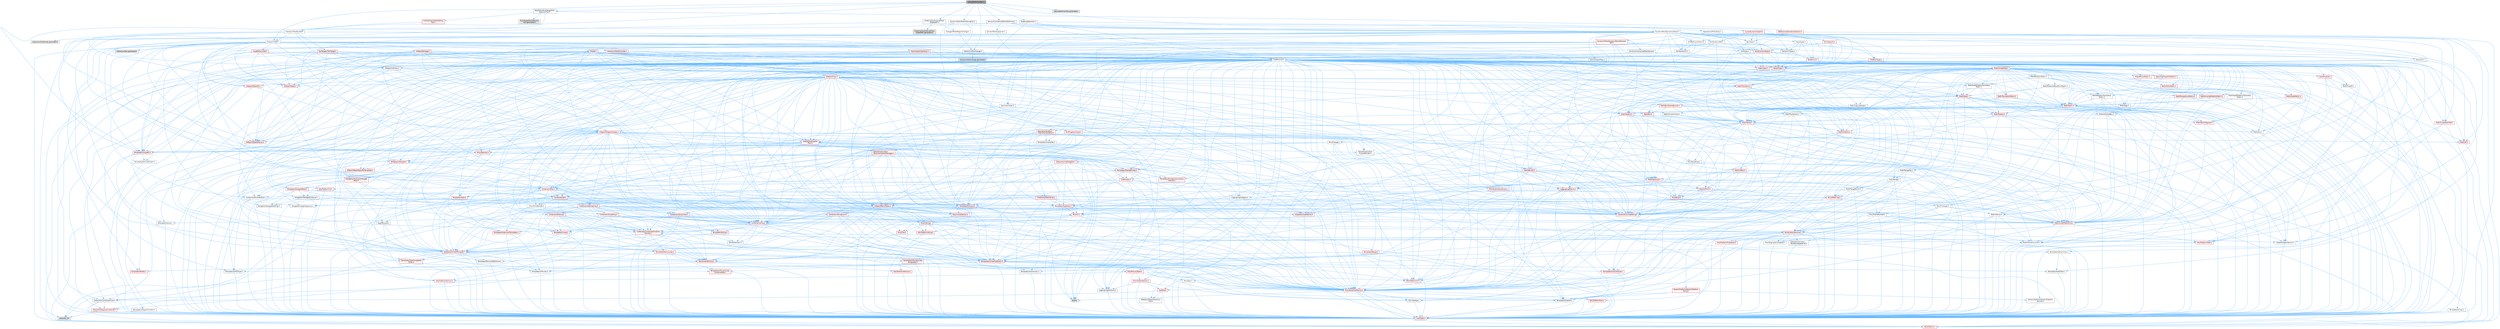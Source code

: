 digraph "LatticeDeformerTool.h"
{
 // INTERACTIVE_SVG=YES
 // LATEX_PDF_SIZE
  bgcolor="transparent";
  edge [fontname=Helvetica,fontsize=10,labelfontname=Helvetica,labelfontsize=10];
  node [fontname=Helvetica,fontsize=10,shape=box,height=0.2,width=0.4];
  Node1 [id="Node000001",label="LatticeDeformerTool.h",height=0.2,width=0.4,color="gray40", fillcolor="grey60", style="filled", fontcolor="black",tooltip=" "];
  Node1 -> Node2 [id="edge1_Node000001_Node000002",color="steelblue1",style="solid",tooltip=" "];
  Node2 [id="Node000002",label="ModelingOperators.h",height=0.2,width=0.4,color="grey40", fillcolor="white", style="filled",URL="$d8/d7a/ModelingOperators_8h.html",tooltip=" "];
  Node2 -> Node3 [id="edge2_Node000002_Node000003",color="steelblue1",style="solid",tooltip=" "];
  Node3 [id="Node000003",label="CoreMinimal.h",height=0.2,width=0.4,color="grey40", fillcolor="white", style="filled",URL="$d7/d67/CoreMinimal_8h.html",tooltip=" "];
  Node3 -> Node4 [id="edge3_Node000003_Node000004",color="steelblue1",style="solid",tooltip=" "];
  Node4 [id="Node000004",label="CoreTypes.h",height=0.2,width=0.4,color="red", fillcolor="#FFF0F0", style="filled",URL="$dc/dec/CoreTypes_8h.html",tooltip=" "];
  Node4 -> Node5 [id="edge4_Node000004_Node000005",color="steelblue1",style="solid",tooltip=" "];
  Node5 [id="Node000005",label="HAL/Platform.h",height=0.2,width=0.4,color="red", fillcolor="#FFF0F0", style="filled",URL="$d9/dd0/Platform_8h.html",tooltip=" "];
  Node3 -> Node18 [id="edge5_Node000003_Node000018",color="steelblue1",style="solid",tooltip=" "];
  Node18 [id="Node000018",label="CoreFwd.h",height=0.2,width=0.4,color="red", fillcolor="#FFF0F0", style="filled",URL="$d1/d1e/CoreFwd_8h.html",tooltip=" "];
  Node18 -> Node4 [id="edge6_Node000018_Node000004",color="steelblue1",style="solid",tooltip=" "];
  Node18 -> Node19 [id="edge7_Node000018_Node000019",color="steelblue1",style="solid",tooltip=" "];
  Node19 [id="Node000019",label="Containers/ContainersFwd.h",height=0.2,width=0.4,color="grey40", fillcolor="white", style="filled",URL="$d4/d0a/ContainersFwd_8h.html",tooltip=" "];
  Node19 -> Node5 [id="edge8_Node000019_Node000005",color="steelblue1",style="solid",tooltip=" "];
  Node19 -> Node4 [id="edge9_Node000019_Node000004",color="steelblue1",style="solid",tooltip=" "];
  Node19 -> Node20 [id="edge10_Node000019_Node000020",color="steelblue1",style="solid",tooltip=" "];
  Node20 [id="Node000020",label="Traits/IsContiguousContainer.h",height=0.2,width=0.4,color="red", fillcolor="#FFF0F0", style="filled",URL="$d5/d3c/IsContiguousContainer_8h.html",tooltip=" "];
  Node20 -> Node4 [id="edge11_Node000020_Node000004",color="steelblue1",style="solid",tooltip=" "];
  Node20 -> Node22 [id="edge12_Node000020_Node000022",color="steelblue1",style="solid",tooltip=" "];
  Node22 [id="Node000022",label="initializer_list",height=0.2,width=0.4,color="grey60", fillcolor="#E0E0E0", style="filled",tooltip=" "];
  Node18 -> Node24 [id="edge13_Node000018_Node000024",color="steelblue1",style="solid",tooltip=" "];
  Node24 [id="Node000024",label="UObject/UObjectHierarchy\lFwd.h",height=0.2,width=0.4,color="grey40", fillcolor="white", style="filled",URL="$d3/d13/UObjectHierarchyFwd_8h.html",tooltip=" "];
  Node3 -> Node24 [id="edge14_Node000003_Node000024",color="steelblue1",style="solid",tooltip=" "];
  Node3 -> Node19 [id="edge15_Node000003_Node000019",color="steelblue1",style="solid",tooltip=" "];
  Node3 -> Node25 [id="edge16_Node000003_Node000025",color="steelblue1",style="solid",tooltip=" "];
  Node25 [id="Node000025",label="Misc/VarArgs.h",height=0.2,width=0.4,color="grey40", fillcolor="white", style="filled",URL="$d5/d6f/VarArgs_8h.html",tooltip=" "];
  Node25 -> Node4 [id="edge17_Node000025_Node000004",color="steelblue1",style="solid",tooltip=" "];
  Node3 -> Node26 [id="edge18_Node000003_Node000026",color="steelblue1",style="solid",tooltip=" "];
  Node26 [id="Node000026",label="Logging/LogVerbosity.h",height=0.2,width=0.4,color="grey40", fillcolor="white", style="filled",URL="$d2/d8f/LogVerbosity_8h.html",tooltip=" "];
  Node26 -> Node4 [id="edge19_Node000026_Node000004",color="steelblue1",style="solid",tooltip=" "];
  Node3 -> Node27 [id="edge20_Node000003_Node000027",color="steelblue1",style="solid",tooltip=" "];
  Node27 [id="Node000027",label="Misc/OutputDevice.h",height=0.2,width=0.4,color="red", fillcolor="#FFF0F0", style="filled",URL="$d7/d32/OutputDevice_8h.html",tooltip=" "];
  Node27 -> Node18 [id="edge21_Node000027_Node000018",color="steelblue1",style="solid",tooltip=" "];
  Node27 -> Node4 [id="edge22_Node000027_Node000004",color="steelblue1",style="solid",tooltip=" "];
  Node27 -> Node26 [id="edge23_Node000027_Node000026",color="steelblue1",style="solid",tooltip=" "];
  Node27 -> Node25 [id="edge24_Node000027_Node000025",color="steelblue1",style="solid",tooltip=" "];
  Node3 -> Node33 [id="edge25_Node000003_Node000033",color="steelblue1",style="solid",tooltip=" "];
  Node33 [id="Node000033",label="HAL/PlatformCrt.h",height=0.2,width=0.4,color="red", fillcolor="#FFF0F0", style="filled",URL="$d8/d75/PlatformCrt_8h.html",tooltip=" "];
  Node3 -> Node43 [id="edge26_Node000003_Node000043",color="steelblue1",style="solid",tooltip=" "];
  Node43 [id="Node000043",label="HAL/PlatformMisc.h",height=0.2,width=0.4,color="red", fillcolor="#FFF0F0", style="filled",URL="$d0/df5/PlatformMisc_8h.html",tooltip=" "];
  Node43 -> Node4 [id="edge27_Node000043_Node000004",color="steelblue1",style="solid",tooltip=" "];
  Node3 -> Node62 [id="edge28_Node000003_Node000062",color="steelblue1",style="solid",tooltip=" "];
  Node62 [id="Node000062",label="Misc/AssertionMacros.h",height=0.2,width=0.4,color="red", fillcolor="#FFF0F0", style="filled",URL="$d0/dfa/AssertionMacros_8h.html",tooltip=" "];
  Node62 -> Node4 [id="edge29_Node000062_Node000004",color="steelblue1",style="solid",tooltip=" "];
  Node62 -> Node5 [id="edge30_Node000062_Node000005",color="steelblue1",style="solid",tooltip=" "];
  Node62 -> Node43 [id="edge31_Node000062_Node000043",color="steelblue1",style="solid",tooltip=" "];
  Node62 -> Node63 [id="edge32_Node000062_Node000063",color="steelblue1",style="solid",tooltip=" "];
  Node63 [id="Node000063",label="Templates/EnableIf.h",height=0.2,width=0.4,color="grey40", fillcolor="white", style="filled",URL="$d7/d60/EnableIf_8h.html",tooltip=" "];
  Node63 -> Node4 [id="edge33_Node000063_Node000004",color="steelblue1",style="solid",tooltip=" "];
  Node62 -> Node25 [id="edge34_Node000062_Node000025",color="steelblue1",style="solid",tooltip=" "];
  Node62 -> Node70 [id="edge35_Node000062_Node000070",color="steelblue1",style="solid",tooltip=" "];
  Node70 [id="Node000070",label="atomic",height=0.2,width=0.4,color="grey60", fillcolor="#E0E0E0", style="filled",tooltip=" "];
  Node3 -> Node71 [id="edge36_Node000003_Node000071",color="steelblue1",style="solid",tooltip=" "];
  Node71 [id="Node000071",label="Templates/IsPointer.h",height=0.2,width=0.4,color="grey40", fillcolor="white", style="filled",URL="$d7/d05/IsPointer_8h.html",tooltip=" "];
  Node71 -> Node4 [id="edge37_Node000071_Node000004",color="steelblue1",style="solid",tooltip=" "];
  Node3 -> Node72 [id="edge38_Node000003_Node000072",color="steelblue1",style="solid",tooltip=" "];
  Node72 [id="Node000072",label="HAL/PlatformMemory.h",height=0.2,width=0.4,color="red", fillcolor="#FFF0F0", style="filled",URL="$de/d68/PlatformMemory_8h.html",tooltip=" "];
  Node72 -> Node4 [id="edge39_Node000072_Node000004",color="steelblue1",style="solid",tooltip=" "];
  Node3 -> Node55 [id="edge40_Node000003_Node000055",color="steelblue1",style="solid",tooltip=" "];
  Node55 [id="Node000055",label="HAL/PlatformAtomics.h",height=0.2,width=0.4,color="red", fillcolor="#FFF0F0", style="filled",URL="$d3/d36/PlatformAtomics_8h.html",tooltip=" "];
  Node55 -> Node4 [id="edge41_Node000055_Node000004",color="steelblue1",style="solid",tooltip=" "];
  Node3 -> Node77 [id="edge42_Node000003_Node000077",color="steelblue1",style="solid",tooltip=" "];
  Node77 [id="Node000077",label="Misc/Exec.h",height=0.2,width=0.4,color="grey40", fillcolor="white", style="filled",URL="$de/ddb/Exec_8h.html",tooltip=" "];
  Node77 -> Node4 [id="edge43_Node000077_Node000004",color="steelblue1",style="solid",tooltip=" "];
  Node77 -> Node62 [id="edge44_Node000077_Node000062",color="steelblue1",style="solid",tooltip=" "];
  Node3 -> Node78 [id="edge45_Node000003_Node000078",color="steelblue1",style="solid",tooltip=" "];
  Node78 [id="Node000078",label="HAL/MemoryBase.h",height=0.2,width=0.4,color="red", fillcolor="#FFF0F0", style="filled",URL="$d6/d9f/MemoryBase_8h.html",tooltip=" "];
  Node78 -> Node4 [id="edge46_Node000078_Node000004",color="steelblue1",style="solid",tooltip=" "];
  Node78 -> Node55 [id="edge47_Node000078_Node000055",color="steelblue1",style="solid",tooltip=" "];
  Node78 -> Node33 [id="edge48_Node000078_Node000033",color="steelblue1",style="solid",tooltip=" "];
  Node78 -> Node77 [id="edge49_Node000078_Node000077",color="steelblue1",style="solid",tooltip=" "];
  Node78 -> Node27 [id="edge50_Node000078_Node000027",color="steelblue1",style="solid",tooltip=" "];
  Node3 -> Node88 [id="edge51_Node000003_Node000088",color="steelblue1",style="solid",tooltip=" "];
  Node88 [id="Node000088",label="HAL/UnrealMemory.h",height=0.2,width=0.4,color="red", fillcolor="#FFF0F0", style="filled",URL="$d9/d96/UnrealMemory_8h.html",tooltip=" "];
  Node88 -> Node4 [id="edge52_Node000088_Node000004",color="steelblue1",style="solid",tooltip=" "];
  Node88 -> Node78 [id="edge53_Node000088_Node000078",color="steelblue1",style="solid",tooltip=" "];
  Node88 -> Node72 [id="edge54_Node000088_Node000072",color="steelblue1",style="solid",tooltip=" "];
  Node88 -> Node71 [id="edge55_Node000088_Node000071",color="steelblue1",style="solid",tooltip=" "];
  Node3 -> Node90 [id="edge56_Node000003_Node000090",color="steelblue1",style="solid",tooltip=" "];
  Node90 [id="Node000090",label="Templates/IsArithmetic.h",height=0.2,width=0.4,color="grey40", fillcolor="white", style="filled",URL="$d2/d5d/IsArithmetic_8h.html",tooltip=" "];
  Node90 -> Node4 [id="edge57_Node000090_Node000004",color="steelblue1",style="solid",tooltip=" "];
  Node3 -> Node84 [id="edge58_Node000003_Node000084",color="steelblue1",style="solid",tooltip=" "];
  Node84 [id="Node000084",label="Templates/AndOrNot.h",height=0.2,width=0.4,color="grey40", fillcolor="white", style="filled",URL="$db/d0a/AndOrNot_8h.html",tooltip=" "];
  Node84 -> Node4 [id="edge59_Node000084_Node000004",color="steelblue1",style="solid",tooltip=" "];
  Node3 -> Node91 [id="edge60_Node000003_Node000091",color="steelblue1",style="solid",tooltip=" "];
  Node91 [id="Node000091",label="Templates/IsPODType.h",height=0.2,width=0.4,color="grey40", fillcolor="white", style="filled",URL="$d7/db1/IsPODType_8h.html",tooltip=" "];
  Node91 -> Node4 [id="edge61_Node000091_Node000004",color="steelblue1",style="solid",tooltip=" "];
  Node3 -> Node92 [id="edge62_Node000003_Node000092",color="steelblue1",style="solid",tooltip=" "];
  Node92 [id="Node000092",label="Templates/IsUECoreType.h",height=0.2,width=0.4,color="red", fillcolor="#FFF0F0", style="filled",URL="$d1/db8/IsUECoreType_8h.html",tooltip=" "];
  Node92 -> Node4 [id="edge63_Node000092_Node000004",color="steelblue1",style="solid",tooltip=" "];
  Node3 -> Node85 [id="edge64_Node000003_Node000085",color="steelblue1",style="solid",tooltip=" "];
  Node85 [id="Node000085",label="Templates/IsTriviallyCopy\lConstructible.h",height=0.2,width=0.4,color="red", fillcolor="#FFF0F0", style="filled",URL="$d3/d78/IsTriviallyCopyConstructible_8h.html",tooltip=" "];
  Node85 -> Node4 [id="edge65_Node000085_Node000004",color="steelblue1",style="solid",tooltip=" "];
  Node3 -> Node93 [id="edge66_Node000003_Node000093",color="steelblue1",style="solid",tooltip=" "];
  Node93 [id="Node000093",label="Templates/UnrealTypeTraits.h",height=0.2,width=0.4,color="red", fillcolor="#FFF0F0", style="filled",URL="$d2/d2d/UnrealTypeTraits_8h.html",tooltip=" "];
  Node93 -> Node4 [id="edge67_Node000093_Node000004",color="steelblue1",style="solid",tooltip=" "];
  Node93 -> Node71 [id="edge68_Node000093_Node000071",color="steelblue1",style="solid",tooltip=" "];
  Node93 -> Node62 [id="edge69_Node000093_Node000062",color="steelblue1",style="solid",tooltip=" "];
  Node93 -> Node84 [id="edge70_Node000093_Node000084",color="steelblue1",style="solid",tooltip=" "];
  Node93 -> Node63 [id="edge71_Node000093_Node000063",color="steelblue1",style="solid",tooltip=" "];
  Node93 -> Node90 [id="edge72_Node000093_Node000090",color="steelblue1",style="solid",tooltip=" "];
  Node93 -> Node94 [id="edge73_Node000093_Node000094",color="steelblue1",style="solid",tooltip=" "];
  Node94 [id="Node000094",label="Templates/Models.h",height=0.2,width=0.4,color="red", fillcolor="#FFF0F0", style="filled",URL="$d3/d0c/Models_8h.html",tooltip=" "];
  Node93 -> Node91 [id="edge74_Node000093_Node000091",color="steelblue1",style="solid",tooltip=" "];
  Node93 -> Node92 [id="edge75_Node000093_Node000092",color="steelblue1",style="solid",tooltip=" "];
  Node93 -> Node85 [id="edge76_Node000093_Node000085",color="steelblue1",style="solid",tooltip=" "];
  Node3 -> Node63 [id="edge77_Node000003_Node000063",color="steelblue1",style="solid",tooltip=" "];
  Node3 -> Node95 [id="edge78_Node000003_Node000095",color="steelblue1",style="solid",tooltip=" "];
  Node95 [id="Node000095",label="Templates/RemoveReference.h",height=0.2,width=0.4,color="grey40", fillcolor="white", style="filled",URL="$da/dbe/RemoveReference_8h.html",tooltip=" "];
  Node95 -> Node4 [id="edge79_Node000095_Node000004",color="steelblue1",style="solid",tooltip=" "];
  Node3 -> Node96 [id="edge80_Node000003_Node000096",color="steelblue1",style="solid",tooltip=" "];
  Node96 [id="Node000096",label="Templates/IntegralConstant.h",height=0.2,width=0.4,color="grey40", fillcolor="white", style="filled",URL="$db/d1b/IntegralConstant_8h.html",tooltip=" "];
  Node96 -> Node4 [id="edge81_Node000096_Node000004",color="steelblue1",style="solid",tooltip=" "];
  Node3 -> Node97 [id="edge82_Node000003_Node000097",color="steelblue1",style="solid",tooltip=" "];
  Node97 [id="Node000097",label="Templates/IsClass.h",height=0.2,width=0.4,color="grey40", fillcolor="white", style="filled",URL="$db/dcb/IsClass_8h.html",tooltip=" "];
  Node97 -> Node4 [id="edge83_Node000097_Node000004",color="steelblue1",style="solid",tooltip=" "];
  Node3 -> Node98 [id="edge84_Node000003_Node000098",color="steelblue1",style="solid",tooltip=" "];
  Node98 [id="Node000098",label="Templates/TypeCompatible\lBytes.h",height=0.2,width=0.4,color="red", fillcolor="#FFF0F0", style="filled",URL="$df/d0a/TypeCompatibleBytes_8h.html",tooltip=" "];
  Node98 -> Node4 [id="edge85_Node000098_Node000004",color="steelblue1",style="solid",tooltip=" "];
  Node3 -> Node20 [id="edge86_Node000003_Node000020",color="steelblue1",style="solid",tooltip=" "];
  Node3 -> Node99 [id="edge87_Node000003_Node000099",color="steelblue1",style="solid",tooltip=" "];
  Node99 [id="Node000099",label="Templates/UnrealTemplate.h",height=0.2,width=0.4,color="red", fillcolor="#FFF0F0", style="filled",URL="$d4/d24/UnrealTemplate_8h.html",tooltip=" "];
  Node99 -> Node4 [id="edge88_Node000099_Node000004",color="steelblue1",style="solid",tooltip=" "];
  Node99 -> Node71 [id="edge89_Node000099_Node000071",color="steelblue1",style="solid",tooltip=" "];
  Node99 -> Node88 [id="edge90_Node000099_Node000088",color="steelblue1",style="solid",tooltip=" "];
  Node99 -> Node93 [id="edge91_Node000099_Node000093",color="steelblue1",style="solid",tooltip=" "];
  Node99 -> Node95 [id="edge92_Node000099_Node000095",color="steelblue1",style="solid",tooltip=" "];
  Node99 -> Node98 [id="edge93_Node000099_Node000098",color="steelblue1",style="solid",tooltip=" "];
  Node99 -> Node20 [id="edge94_Node000099_Node000020",color="steelblue1",style="solid",tooltip=" "];
  Node3 -> Node48 [id="edge95_Node000003_Node000048",color="steelblue1",style="solid",tooltip=" "];
  Node48 [id="Node000048",label="Math/NumericLimits.h",height=0.2,width=0.4,color="grey40", fillcolor="white", style="filled",URL="$df/d1b/NumericLimits_8h.html",tooltip=" "];
  Node48 -> Node4 [id="edge96_Node000048_Node000004",color="steelblue1",style="solid",tooltip=" "];
  Node3 -> Node103 [id="edge97_Node000003_Node000103",color="steelblue1",style="solid",tooltip=" "];
  Node103 [id="Node000103",label="HAL/PlatformMath.h",height=0.2,width=0.4,color="red", fillcolor="#FFF0F0", style="filled",URL="$dc/d53/PlatformMath_8h.html",tooltip=" "];
  Node103 -> Node4 [id="edge98_Node000103_Node000004",color="steelblue1",style="solid",tooltip=" "];
  Node3 -> Node86 [id="edge99_Node000003_Node000086",color="steelblue1",style="solid",tooltip=" "];
  Node86 [id="Node000086",label="Templates/IsTriviallyCopy\lAssignable.h",height=0.2,width=0.4,color="red", fillcolor="#FFF0F0", style="filled",URL="$d2/df2/IsTriviallyCopyAssignable_8h.html",tooltip=" "];
  Node86 -> Node4 [id="edge100_Node000086_Node000004",color="steelblue1",style="solid",tooltip=" "];
  Node3 -> Node111 [id="edge101_Node000003_Node000111",color="steelblue1",style="solid",tooltip=" "];
  Node111 [id="Node000111",label="Templates/MemoryOps.h",height=0.2,width=0.4,color="red", fillcolor="#FFF0F0", style="filled",URL="$db/dea/MemoryOps_8h.html",tooltip=" "];
  Node111 -> Node4 [id="edge102_Node000111_Node000004",color="steelblue1",style="solid",tooltip=" "];
  Node111 -> Node88 [id="edge103_Node000111_Node000088",color="steelblue1",style="solid",tooltip=" "];
  Node111 -> Node86 [id="edge104_Node000111_Node000086",color="steelblue1",style="solid",tooltip=" "];
  Node111 -> Node85 [id="edge105_Node000111_Node000085",color="steelblue1",style="solid",tooltip=" "];
  Node111 -> Node93 [id="edge106_Node000111_Node000093",color="steelblue1",style="solid",tooltip=" "];
  Node3 -> Node112 [id="edge107_Node000003_Node000112",color="steelblue1",style="solid",tooltip=" "];
  Node112 [id="Node000112",label="Containers/ContainerAllocation\lPolicies.h",height=0.2,width=0.4,color="red", fillcolor="#FFF0F0", style="filled",URL="$d7/dff/ContainerAllocationPolicies_8h.html",tooltip=" "];
  Node112 -> Node4 [id="edge108_Node000112_Node000004",color="steelblue1",style="solid",tooltip=" "];
  Node112 -> Node112 [id="edge109_Node000112_Node000112",color="steelblue1",style="solid",tooltip=" "];
  Node112 -> Node103 [id="edge110_Node000112_Node000103",color="steelblue1",style="solid",tooltip=" "];
  Node112 -> Node88 [id="edge111_Node000112_Node000088",color="steelblue1",style="solid",tooltip=" "];
  Node112 -> Node48 [id="edge112_Node000112_Node000048",color="steelblue1",style="solid",tooltip=" "];
  Node112 -> Node62 [id="edge113_Node000112_Node000062",color="steelblue1",style="solid",tooltip=" "];
  Node112 -> Node111 [id="edge114_Node000112_Node000111",color="steelblue1",style="solid",tooltip=" "];
  Node112 -> Node98 [id="edge115_Node000112_Node000098",color="steelblue1",style="solid",tooltip=" "];
  Node3 -> Node115 [id="edge116_Node000003_Node000115",color="steelblue1",style="solid",tooltip=" "];
  Node115 [id="Node000115",label="Templates/IsEnumClass.h",height=0.2,width=0.4,color="grey40", fillcolor="white", style="filled",URL="$d7/d15/IsEnumClass_8h.html",tooltip=" "];
  Node115 -> Node4 [id="edge117_Node000115_Node000004",color="steelblue1",style="solid",tooltip=" "];
  Node115 -> Node84 [id="edge118_Node000115_Node000084",color="steelblue1",style="solid",tooltip=" "];
  Node3 -> Node116 [id="edge119_Node000003_Node000116",color="steelblue1",style="solid",tooltip=" "];
  Node116 [id="Node000116",label="HAL/PlatformProperties.h",height=0.2,width=0.4,color="red", fillcolor="#FFF0F0", style="filled",URL="$d9/db0/PlatformProperties_8h.html",tooltip=" "];
  Node116 -> Node4 [id="edge120_Node000116_Node000004",color="steelblue1",style="solid",tooltip=" "];
  Node3 -> Node119 [id="edge121_Node000003_Node000119",color="steelblue1",style="solid",tooltip=" "];
  Node119 [id="Node000119",label="Misc/EngineVersionBase.h",height=0.2,width=0.4,color="grey40", fillcolor="white", style="filled",URL="$d5/d2b/EngineVersionBase_8h.html",tooltip=" "];
  Node119 -> Node4 [id="edge122_Node000119_Node000004",color="steelblue1",style="solid",tooltip=" "];
  Node3 -> Node120 [id="edge123_Node000003_Node000120",color="steelblue1",style="solid",tooltip=" "];
  Node120 [id="Node000120",label="Internationalization\l/TextNamespaceFwd.h",height=0.2,width=0.4,color="grey40", fillcolor="white", style="filled",URL="$d8/d97/TextNamespaceFwd_8h.html",tooltip=" "];
  Node120 -> Node4 [id="edge124_Node000120_Node000004",color="steelblue1",style="solid",tooltip=" "];
  Node3 -> Node121 [id="edge125_Node000003_Node000121",color="steelblue1",style="solid",tooltip=" "];
  Node121 [id="Node000121",label="Serialization/Archive.h",height=0.2,width=0.4,color="red", fillcolor="#FFF0F0", style="filled",URL="$d7/d3b/Archive_8h.html",tooltip=" "];
  Node121 -> Node18 [id="edge126_Node000121_Node000018",color="steelblue1",style="solid",tooltip=" "];
  Node121 -> Node4 [id="edge127_Node000121_Node000004",color="steelblue1",style="solid",tooltip=" "];
  Node121 -> Node116 [id="edge128_Node000121_Node000116",color="steelblue1",style="solid",tooltip=" "];
  Node121 -> Node120 [id="edge129_Node000121_Node000120",color="steelblue1",style="solid",tooltip=" "];
  Node121 -> Node62 [id="edge130_Node000121_Node000062",color="steelblue1",style="solid",tooltip=" "];
  Node121 -> Node119 [id="edge131_Node000121_Node000119",color="steelblue1",style="solid",tooltip=" "];
  Node121 -> Node25 [id="edge132_Node000121_Node000025",color="steelblue1",style="solid",tooltip=" "];
  Node121 -> Node63 [id="edge133_Node000121_Node000063",color="steelblue1",style="solid",tooltip=" "];
  Node121 -> Node115 [id="edge134_Node000121_Node000115",color="steelblue1",style="solid",tooltip=" "];
  Node121 -> Node99 [id="edge135_Node000121_Node000099",color="steelblue1",style="solid",tooltip=" "];
  Node121 -> Node124 [id="edge136_Node000121_Node000124",color="steelblue1",style="solid",tooltip=" "];
  Node124 [id="Node000124",label="UObject/ObjectVersion.h",height=0.2,width=0.4,color="grey40", fillcolor="white", style="filled",URL="$da/d63/ObjectVersion_8h.html",tooltip=" "];
  Node124 -> Node4 [id="edge137_Node000124_Node000004",color="steelblue1",style="solid",tooltip=" "];
  Node3 -> Node125 [id="edge138_Node000003_Node000125",color="steelblue1",style="solid",tooltip=" "];
  Node125 [id="Node000125",label="Templates/Less.h",height=0.2,width=0.4,color="grey40", fillcolor="white", style="filled",URL="$de/dc8/Less_8h.html",tooltip=" "];
  Node125 -> Node4 [id="edge139_Node000125_Node000004",color="steelblue1",style="solid",tooltip=" "];
  Node125 -> Node99 [id="edge140_Node000125_Node000099",color="steelblue1",style="solid",tooltip=" "];
  Node3 -> Node126 [id="edge141_Node000003_Node000126",color="steelblue1",style="solid",tooltip=" "];
  Node126 [id="Node000126",label="Templates/Sorting.h",height=0.2,width=0.4,color="red", fillcolor="#FFF0F0", style="filled",URL="$d3/d9e/Sorting_8h.html",tooltip=" "];
  Node126 -> Node4 [id="edge142_Node000126_Node000004",color="steelblue1",style="solid",tooltip=" "];
  Node126 -> Node103 [id="edge143_Node000126_Node000103",color="steelblue1",style="solid",tooltip=" "];
  Node126 -> Node125 [id="edge144_Node000126_Node000125",color="steelblue1",style="solid",tooltip=" "];
  Node3 -> Node137 [id="edge145_Node000003_Node000137",color="steelblue1",style="solid",tooltip=" "];
  Node137 [id="Node000137",label="Misc/Char.h",height=0.2,width=0.4,color="red", fillcolor="#FFF0F0", style="filled",URL="$d0/d58/Char_8h.html",tooltip=" "];
  Node137 -> Node4 [id="edge146_Node000137_Node000004",color="steelblue1",style="solid",tooltip=" "];
  Node3 -> Node140 [id="edge147_Node000003_Node000140",color="steelblue1",style="solid",tooltip=" "];
  Node140 [id="Node000140",label="GenericPlatform/GenericPlatform\lStricmp.h",height=0.2,width=0.4,color="grey40", fillcolor="white", style="filled",URL="$d2/d86/GenericPlatformStricmp_8h.html",tooltip=" "];
  Node140 -> Node4 [id="edge148_Node000140_Node000004",color="steelblue1",style="solid",tooltip=" "];
  Node3 -> Node141 [id="edge149_Node000003_Node000141",color="steelblue1",style="solid",tooltip=" "];
  Node141 [id="Node000141",label="GenericPlatform/GenericPlatform\lString.h",height=0.2,width=0.4,color="red", fillcolor="#FFF0F0", style="filled",URL="$dd/d20/GenericPlatformString_8h.html",tooltip=" "];
  Node141 -> Node4 [id="edge150_Node000141_Node000004",color="steelblue1",style="solid",tooltip=" "];
  Node141 -> Node140 [id="edge151_Node000141_Node000140",color="steelblue1",style="solid",tooltip=" "];
  Node141 -> Node63 [id="edge152_Node000141_Node000063",color="steelblue1",style="solid",tooltip=" "];
  Node3 -> Node74 [id="edge153_Node000003_Node000074",color="steelblue1",style="solid",tooltip=" "];
  Node74 [id="Node000074",label="HAL/PlatformString.h",height=0.2,width=0.4,color="red", fillcolor="#FFF0F0", style="filled",URL="$db/db5/PlatformString_8h.html",tooltip=" "];
  Node74 -> Node4 [id="edge154_Node000074_Node000004",color="steelblue1",style="solid",tooltip=" "];
  Node3 -> Node144 [id="edge155_Node000003_Node000144",color="steelblue1",style="solid",tooltip=" "];
  Node144 [id="Node000144",label="Misc/CString.h",height=0.2,width=0.4,color="red", fillcolor="#FFF0F0", style="filled",URL="$d2/d49/CString_8h.html",tooltip=" "];
  Node144 -> Node4 [id="edge156_Node000144_Node000004",color="steelblue1",style="solid",tooltip=" "];
  Node144 -> Node33 [id="edge157_Node000144_Node000033",color="steelblue1",style="solid",tooltip=" "];
  Node144 -> Node74 [id="edge158_Node000144_Node000074",color="steelblue1",style="solid",tooltip=" "];
  Node144 -> Node62 [id="edge159_Node000144_Node000062",color="steelblue1",style="solid",tooltip=" "];
  Node144 -> Node137 [id="edge160_Node000144_Node000137",color="steelblue1",style="solid",tooltip=" "];
  Node144 -> Node25 [id="edge161_Node000144_Node000025",color="steelblue1",style="solid",tooltip=" "];
  Node3 -> Node145 [id="edge162_Node000003_Node000145",color="steelblue1",style="solid",tooltip=" "];
  Node145 [id="Node000145",label="Misc/Crc.h",height=0.2,width=0.4,color="red", fillcolor="#FFF0F0", style="filled",URL="$d4/dd2/Crc_8h.html",tooltip=" "];
  Node145 -> Node4 [id="edge163_Node000145_Node000004",color="steelblue1",style="solid",tooltip=" "];
  Node145 -> Node74 [id="edge164_Node000145_Node000074",color="steelblue1",style="solid",tooltip=" "];
  Node145 -> Node62 [id="edge165_Node000145_Node000062",color="steelblue1",style="solid",tooltip=" "];
  Node145 -> Node144 [id="edge166_Node000145_Node000144",color="steelblue1",style="solid",tooltip=" "];
  Node145 -> Node137 [id="edge167_Node000145_Node000137",color="steelblue1",style="solid",tooltip=" "];
  Node145 -> Node93 [id="edge168_Node000145_Node000093",color="steelblue1",style="solid",tooltip=" "];
  Node3 -> Node136 [id="edge169_Node000003_Node000136",color="steelblue1",style="solid",tooltip=" "];
  Node136 [id="Node000136",label="Math/UnrealMathUtility.h",height=0.2,width=0.4,color="red", fillcolor="#FFF0F0", style="filled",URL="$db/db8/UnrealMathUtility_8h.html",tooltip=" "];
  Node136 -> Node4 [id="edge170_Node000136_Node000004",color="steelblue1",style="solid",tooltip=" "];
  Node136 -> Node62 [id="edge171_Node000136_Node000062",color="steelblue1",style="solid",tooltip=" "];
  Node136 -> Node103 [id="edge172_Node000136_Node000103",color="steelblue1",style="solid",tooltip=" "];
  Node3 -> Node146 [id="edge173_Node000003_Node000146",color="steelblue1",style="solid",tooltip=" "];
  Node146 [id="Node000146",label="Containers/UnrealString.h",height=0.2,width=0.4,color="red", fillcolor="#FFF0F0", style="filled",URL="$d5/dba/UnrealString_8h.html",tooltip=" "];
  Node3 -> Node150 [id="edge174_Node000003_Node000150",color="steelblue1",style="solid",tooltip=" "];
  Node150 [id="Node000150",label="Containers/Array.h",height=0.2,width=0.4,color="red", fillcolor="#FFF0F0", style="filled",URL="$df/dd0/Array_8h.html",tooltip=" "];
  Node150 -> Node4 [id="edge175_Node000150_Node000004",color="steelblue1",style="solid",tooltip=" "];
  Node150 -> Node62 [id="edge176_Node000150_Node000062",color="steelblue1",style="solid",tooltip=" "];
  Node150 -> Node88 [id="edge177_Node000150_Node000088",color="steelblue1",style="solid",tooltip=" "];
  Node150 -> Node93 [id="edge178_Node000150_Node000093",color="steelblue1",style="solid",tooltip=" "];
  Node150 -> Node99 [id="edge179_Node000150_Node000099",color="steelblue1",style="solid",tooltip=" "];
  Node150 -> Node112 [id="edge180_Node000150_Node000112",color="steelblue1",style="solid",tooltip=" "];
  Node150 -> Node121 [id="edge181_Node000150_Node000121",color="steelblue1",style="solid",tooltip=" "];
  Node150 -> Node129 [id="edge182_Node000150_Node000129",color="steelblue1",style="solid",tooltip=" "];
  Node129 [id="Node000129",label="Templates/Invoke.h",height=0.2,width=0.4,color="red", fillcolor="#FFF0F0", style="filled",URL="$d7/deb/Invoke_8h.html",tooltip=" "];
  Node129 -> Node4 [id="edge183_Node000129_Node000004",color="steelblue1",style="solid",tooltip=" "];
  Node129 -> Node99 [id="edge184_Node000129_Node000099",color="steelblue1",style="solid",tooltip=" "];
  Node150 -> Node125 [id="edge185_Node000150_Node000125",color="steelblue1",style="solid",tooltip=" "];
  Node150 -> Node126 [id="edge186_Node000150_Node000126",color="steelblue1",style="solid",tooltip=" "];
  Node150 -> Node173 [id="edge187_Node000150_Node000173",color="steelblue1",style="solid",tooltip=" "];
  Node173 [id="Node000173",label="Templates/AlignmentTemplates.h",height=0.2,width=0.4,color="red", fillcolor="#FFF0F0", style="filled",URL="$dd/d32/AlignmentTemplates_8h.html",tooltip=" "];
  Node173 -> Node4 [id="edge188_Node000173_Node000004",color="steelblue1",style="solid",tooltip=" "];
  Node173 -> Node71 [id="edge189_Node000173_Node000071",color="steelblue1",style="solid",tooltip=" "];
  Node3 -> Node174 [id="edge190_Node000003_Node000174",color="steelblue1",style="solid",tooltip=" "];
  Node174 [id="Node000174",label="Misc/FrameNumber.h",height=0.2,width=0.4,color="grey40", fillcolor="white", style="filled",URL="$dd/dbd/FrameNumber_8h.html",tooltip=" "];
  Node174 -> Node4 [id="edge191_Node000174_Node000004",color="steelblue1",style="solid",tooltip=" "];
  Node174 -> Node48 [id="edge192_Node000174_Node000048",color="steelblue1",style="solid",tooltip=" "];
  Node174 -> Node136 [id="edge193_Node000174_Node000136",color="steelblue1",style="solid",tooltip=" "];
  Node174 -> Node63 [id="edge194_Node000174_Node000063",color="steelblue1",style="solid",tooltip=" "];
  Node174 -> Node93 [id="edge195_Node000174_Node000093",color="steelblue1",style="solid",tooltip=" "];
  Node3 -> Node175 [id="edge196_Node000003_Node000175",color="steelblue1",style="solid",tooltip=" "];
  Node175 [id="Node000175",label="Misc/Timespan.h",height=0.2,width=0.4,color="grey40", fillcolor="white", style="filled",URL="$da/dd9/Timespan_8h.html",tooltip=" "];
  Node175 -> Node4 [id="edge197_Node000175_Node000004",color="steelblue1",style="solid",tooltip=" "];
  Node175 -> Node176 [id="edge198_Node000175_Node000176",color="steelblue1",style="solid",tooltip=" "];
  Node176 [id="Node000176",label="Math/Interval.h",height=0.2,width=0.4,color="grey40", fillcolor="white", style="filled",URL="$d1/d55/Interval_8h.html",tooltip=" "];
  Node176 -> Node4 [id="edge199_Node000176_Node000004",color="steelblue1",style="solid",tooltip=" "];
  Node176 -> Node90 [id="edge200_Node000176_Node000090",color="steelblue1",style="solid",tooltip=" "];
  Node176 -> Node93 [id="edge201_Node000176_Node000093",color="steelblue1",style="solid",tooltip=" "];
  Node176 -> Node48 [id="edge202_Node000176_Node000048",color="steelblue1",style="solid",tooltip=" "];
  Node176 -> Node136 [id="edge203_Node000176_Node000136",color="steelblue1",style="solid",tooltip=" "];
  Node175 -> Node136 [id="edge204_Node000175_Node000136",color="steelblue1",style="solid",tooltip=" "];
  Node175 -> Node62 [id="edge205_Node000175_Node000062",color="steelblue1",style="solid",tooltip=" "];
  Node3 -> Node177 [id="edge206_Node000003_Node000177",color="steelblue1",style="solid",tooltip=" "];
  Node177 [id="Node000177",label="Containers/StringConv.h",height=0.2,width=0.4,color="red", fillcolor="#FFF0F0", style="filled",URL="$d3/ddf/StringConv_8h.html",tooltip=" "];
  Node177 -> Node4 [id="edge207_Node000177_Node000004",color="steelblue1",style="solid",tooltip=" "];
  Node177 -> Node62 [id="edge208_Node000177_Node000062",color="steelblue1",style="solid",tooltip=" "];
  Node177 -> Node112 [id="edge209_Node000177_Node000112",color="steelblue1",style="solid",tooltip=" "];
  Node177 -> Node150 [id="edge210_Node000177_Node000150",color="steelblue1",style="solid",tooltip=" "];
  Node177 -> Node144 [id="edge211_Node000177_Node000144",color="steelblue1",style="solid",tooltip=" "];
  Node177 -> Node178 [id="edge212_Node000177_Node000178",color="steelblue1",style="solid",tooltip=" "];
  Node178 [id="Node000178",label="Templates/IsArray.h",height=0.2,width=0.4,color="grey40", fillcolor="white", style="filled",URL="$d8/d8d/IsArray_8h.html",tooltip=" "];
  Node178 -> Node4 [id="edge213_Node000178_Node000004",color="steelblue1",style="solid",tooltip=" "];
  Node177 -> Node99 [id="edge214_Node000177_Node000099",color="steelblue1",style="solid",tooltip=" "];
  Node177 -> Node93 [id="edge215_Node000177_Node000093",color="steelblue1",style="solid",tooltip=" "];
  Node177 -> Node20 [id="edge216_Node000177_Node000020",color="steelblue1",style="solid",tooltip=" "];
  Node3 -> Node179 [id="edge217_Node000003_Node000179",color="steelblue1",style="solid",tooltip=" "];
  Node179 [id="Node000179",label="UObject/UnrealNames.h",height=0.2,width=0.4,color="red", fillcolor="#FFF0F0", style="filled",URL="$d8/db1/UnrealNames_8h.html",tooltip=" "];
  Node179 -> Node4 [id="edge218_Node000179_Node000004",color="steelblue1",style="solid",tooltip=" "];
  Node3 -> Node181 [id="edge219_Node000003_Node000181",color="steelblue1",style="solid",tooltip=" "];
  Node181 [id="Node000181",label="UObject/NameTypes.h",height=0.2,width=0.4,color="red", fillcolor="#FFF0F0", style="filled",URL="$d6/d35/NameTypes_8h.html",tooltip=" "];
  Node181 -> Node4 [id="edge220_Node000181_Node000004",color="steelblue1",style="solid",tooltip=" "];
  Node181 -> Node62 [id="edge221_Node000181_Node000062",color="steelblue1",style="solid",tooltip=" "];
  Node181 -> Node88 [id="edge222_Node000181_Node000088",color="steelblue1",style="solid",tooltip=" "];
  Node181 -> Node93 [id="edge223_Node000181_Node000093",color="steelblue1",style="solid",tooltip=" "];
  Node181 -> Node99 [id="edge224_Node000181_Node000099",color="steelblue1",style="solid",tooltip=" "];
  Node181 -> Node146 [id="edge225_Node000181_Node000146",color="steelblue1",style="solid",tooltip=" "];
  Node181 -> Node182 [id="edge226_Node000181_Node000182",color="steelblue1",style="solid",tooltip=" "];
  Node182 [id="Node000182",label="HAL/CriticalSection.h",height=0.2,width=0.4,color="red", fillcolor="#FFF0F0", style="filled",URL="$d6/d90/CriticalSection_8h.html",tooltip=" "];
  Node181 -> Node177 [id="edge227_Node000181_Node000177",color="steelblue1",style="solid",tooltip=" "];
  Node181 -> Node179 [id="edge228_Node000181_Node000179",color="steelblue1",style="solid",tooltip=" "];
  Node3 -> Node189 [id="edge229_Node000003_Node000189",color="steelblue1",style="solid",tooltip=" "];
  Node189 [id="Node000189",label="Misc/Parse.h",height=0.2,width=0.4,color="red", fillcolor="#FFF0F0", style="filled",URL="$dc/d71/Parse_8h.html",tooltip=" "];
  Node189 -> Node146 [id="edge230_Node000189_Node000146",color="steelblue1",style="solid",tooltip=" "];
  Node189 -> Node4 [id="edge231_Node000189_Node000004",color="steelblue1",style="solid",tooltip=" "];
  Node189 -> Node33 [id="edge232_Node000189_Node000033",color="steelblue1",style="solid",tooltip=" "];
  Node189 -> Node190 [id="edge233_Node000189_Node000190",color="steelblue1",style="solid",tooltip=" "];
  Node190 [id="Node000190",label="Templates/Function.h",height=0.2,width=0.4,color="red", fillcolor="#FFF0F0", style="filled",URL="$df/df5/Function_8h.html",tooltip=" "];
  Node190 -> Node4 [id="edge234_Node000190_Node000004",color="steelblue1",style="solid",tooltip=" "];
  Node190 -> Node62 [id="edge235_Node000190_Node000062",color="steelblue1",style="solid",tooltip=" "];
  Node190 -> Node88 [id="edge236_Node000190_Node000088",color="steelblue1",style="solid",tooltip=" "];
  Node190 -> Node93 [id="edge237_Node000190_Node000093",color="steelblue1",style="solid",tooltip=" "];
  Node190 -> Node129 [id="edge238_Node000190_Node000129",color="steelblue1",style="solid",tooltip=" "];
  Node190 -> Node99 [id="edge239_Node000190_Node000099",color="steelblue1",style="solid",tooltip=" "];
  Node190 -> Node136 [id="edge240_Node000190_Node000136",color="steelblue1",style="solid",tooltip=" "];
  Node3 -> Node173 [id="edge241_Node000003_Node000173",color="steelblue1",style="solid",tooltip=" "];
  Node3 -> Node192 [id="edge242_Node000003_Node000192",color="steelblue1",style="solid",tooltip=" "];
  Node192 [id="Node000192",label="Misc/StructBuilder.h",height=0.2,width=0.4,color="grey40", fillcolor="white", style="filled",URL="$d9/db3/StructBuilder_8h.html",tooltip=" "];
  Node192 -> Node4 [id="edge243_Node000192_Node000004",color="steelblue1",style="solid",tooltip=" "];
  Node192 -> Node136 [id="edge244_Node000192_Node000136",color="steelblue1",style="solid",tooltip=" "];
  Node192 -> Node173 [id="edge245_Node000192_Node000173",color="steelblue1",style="solid",tooltip=" "];
  Node3 -> Node105 [id="edge246_Node000003_Node000105",color="steelblue1",style="solid",tooltip=" "];
  Node105 [id="Node000105",label="Templates/Decay.h",height=0.2,width=0.4,color="red", fillcolor="#FFF0F0", style="filled",URL="$dd/d0f/Decay_8h.html",tooltip=" "];
  Node105 -> Node4 [id="edge247_Node000105_Node000004",color="steelblue1",style="solid",tooltip=" "];
  Node105 -> Node95 [id="edge248_Node000105_Node000095",color="steelblue1",style="solid",tooltip=" "];
  Node3 -> Node193 [id="edge249_Node000003_Node000193",color="steelblue1",style="solid",tooltip=" "];
  Node193 [id="Node000193",label="Templates/PointerIsConvertible\lFromTo.h",height=0.2,width=0.4,color="red", fillcolor="#FFF0F0", style="filled",URL="$d6/d65/PointerIsConvertibleFromTo_8h.html",tooltip=" "];
  Node193 -> Node4 [id="edge250_Node000193_Node000004",color="steelblue1",style="solid",tooltip=" "];
  Node3 -> Node129 [id="edge251_Node000003_Node000129",color="steelblue1",style="solid",tooltip=" "];
  Node3 -> Node190 [id="edge252_Node000003_Node000190",color="steelblue1",style="solid",tooltip=" "];
  Node3 -> Node162 [id="edge253_Node000003_Node000162",color="steelblue1",style="solid",tooltip=" "];
  Node162 [id="Node000162",label="Templates/TypeHash.h",height=0.2,width=0.4,color="red", fillcolor="#FFF0F0", style="filled",URL="$d1/d62/TypeHash_8h.html",tooltip=" "];
  Node162 -> Node4 [id="edge254_Node000162_Node000004",color="steelblue1",style="solid",tooltip=" "];
  Node162 -> Node145 [id="edge255_Node000162_Node000145",color="steelblue1",style="solid",tooltip=" "];
  Node3 -> Node194 [id="edge256_Node000003_Node000194",color="steelblue1",style="solid",tooltip=" "];
  Node194 [id="Node000194",label="Containers/ScriptArray.h",height=0.2,width=0.4,color="red", fillcolor="#FFF0F0", style="filled",URL="$dc/daf/ScriptArray_8h.html",tooltip=" "];
  Node194 -> Node4 [id="edge257_Node000194_Node000004",color="steelblue1",style="solid",tooltip=" "];
  Node194 -> Node62 [id="edge258_Node000194_Node000062",color="steelblue1",style="solid",tooltip=" "];
  Node194 -> Node88 [id="edge259_Node000194_Node000088",color="steelblue1",style="solid",tooltip=" "];
  Node194 -> Node112 [id="edge260_Node000194_Node000112",color="steelblue1",style="solid",tooltip=" "];
  Node194 -> Node150 [id="edge261_Node000194_Node000150",color="steelblue1",style="solid",tooltip=" "];
  Node194 -> Node22 [id="edge262_Node000194_Node000022",color="steelblue1",style="solid",tooltip=" "];
  Node3 -> Node195 [id="edge263_Node000003_Node000195",color="steelblue1",style="solid",tooltip=" "];
  Node195 [id="Node000195",label="Containers/BitArray.h",height=0.2,width=0.4,color="red", fillcolor="#FFF0F0", style="filled",URL="$d1/de4/BitArray_8h.html",tooltip=" "];
  Node195 -> Node112 [id="edge264_Node000195_Node000112",color="steelblue1",style="solid",tooltip=" "];
  Node195 -> Node4 [id="edge265_Node000195_Node000004",color="steelblue1",style="solid",tooltip=" "];
  Node195 -> Node55 [id="edge266_Node000195_Node000055",color="steelblue1",style="solid",tooltip=" "];
  Node195 -> Node88 [id="edge267_Node000195_Node000088",color="steelblue1",style="solid",tooltip=" "];
  Node195 -> Node136 [id="edge268_Node000195_Node000136",color="steelblue1",style="solid",tooltip=" "];
  Node195 -> Node62 [id="edge269_Node000195_Node000062",color="steelblue1",style="solid",tooltip=" "];
  Node195 -> Node121 [id="edge270_Node000195_Node000121",color="steelblue1",style="solid",tooltip=" "];
  Node195 -> Node63 [id="edge271_Node000195_Node000063",color="steelblue1",style="solid",tooltip=" "];
  Node195 -> Node129 [id="edge272_Node000195_Node000129",color="steelblue1",style="solid",tooltip=" "];
  Node195 -> Node99 [id="edge273_Node000195_Node000099",color="steelblue1",style="solid",tooltip=" "];
  Node195 -> Node93 [id="edge274_Node000195_Node000093",color="steelblue1",style="solid",tooltip=" "];
  Node3 -> Node196 [id="edge275_Node000003_Node000196",color="steelblue1",style="solid",tooltip=" "];
  Node196 [id="Node000196",label="Containers/SparseArray.h",height=0.2,width=0.4,color="red", fillcolor="#FFF0F0", style="filled",URL="$d5/dbf/SparseArray_8h.html",tooltip=" "];
  Node196 -> Node4 [id="edge276_Node000196_Node000004",color="steelblue1",style="solid",tooltip=" "];
  Node196 -> Node62 [id="edge277_Node000196_Node000062",color="steelblue1",style="solid",tooltip=" "];
  Node196 -> Node88 [id="edge278_Node000196_Node000088",color="steelblue1",style="solid",tooltip=" "];
  Node196 -> Node93 [id="edge279_Node000196_Node000093",color="steelblue1",style="solid",tooltip=" "];
  Node196 -> Node99 [id="edge280_Node000196_Node000099",color="steelblue1",style="solid",tooltip=" "];
  Node196 -> Node112 [id="edge281_Node000196_Node000112",color="steelblue1",style="solid",tooltip=" "];
  Node196 -> Node125 [id="edge282_Node000196_Node000125",color="steelblue1",style="solid",tooltip=" "];
  Node196 -> Node150 [id="edge283_Node000196_Node000150",color="steelblue1",style="solid",tooltip=" "];
  Node196 -> Node136 [id="edge284_Node000196_Node000136",color="steelblue1",style="solid",tooltip=" "];
  Node196 -> Node194 [id="edge285_Node000196_Node000194",color="steelblue1",style="solid",tooltip=" "];
  Node196 -> Node195 [id="edge286_Node000196_Node000195",color="steelblue1",style="solid",tooltip=" "];
  Node196 -> Node146 [id="edge287_Node000196_Node000146",color="steelblue1",style="solid",tooltip=" "];
  Node3 -> Node212 [id="edge288_Node000003_Node000212",color="steelblue1",style="solid",tooltip=" "];
  Node212 [id="Node000212",label="Containers/Set.h",height=0.2,width=0.4,color="red", fillcolor="#FFF0F0", style="filled",URL="$d4/d45/Set_8h.html",tooltip=" "];
  Node212 -> Node112 [id="edge289_Node000212_Node000112",color="steelblue1",style="solid",tooltip=" "];
  Node212 -> Node196 [id="edge290_Node000212_Node000196",color="steelblue1",style="solid",tooltip=" "];
  Node212 -> Node19 [id="edge291_Node000212_Node000019",color="steelblue1",style="solid",tooltip=" "];
  Node212 -> Node136 [id="edge292_Node000212_Node000136",color="steelblue1",style="solid",tooltip=" "];
  Node212 -> Node62 [id="edge293_Node000212_Node000062",color="steelblue1",style="solid",tooltip=" "];
  Node212 -> Node192 [id="edge294_Node000212_Node000192",color="steelblue1",style="solid",tooltip=" "];
  Node212 -> Node190 [id="edge295_Node000212_Node000190",color="steelblue1",style="solid",tooltip=" "];
  Node212 -> Node126 [id="edge296_Node000212_Node000126",color="steelblue1",style="solid",tooltip=" "];
  Node212 -> Node162 [id="edge297_Node000212_Node000162",color="steelblue1",style="solid",tooltip=" "];
  Node212 -> Node99 [id="edge298_Node000212_Node000099",color="steelblue1",style="solid",tooltip=" "];
  Node212 -> Node22 [id="edge299_Node000212_Node000022",color="steelblue1",style="solid",tooltip=" "];
  Node3 -> Node215 [id="edge300_Node000003_Node000215",color="steelblue1",style="solid",tooltip=" "];
  Node215 [id="Node000215",label="Algo/Reverse.h",height=0.2,width=0.4,color="grey40", fillcolor="white", style="filled",URL="$d5/d93/Reverse_8h.html",tooltip=" "];
  Node215 -> Node4 [id="edge301_Node000215_Node000004",color="steelblue1",style="solid",tooltip=" "];
  Node215 -> Node99 [id="edge302_Node000215_Node000099",color="steelblue1",style="solid",tooltip=" "];
  Node3 -> Node216 [id="edge303_Node000003_Node000216",color="steelblue1",style="solid",tooltip=" "];
  Node216 [id="Node000216",label="Containers/Map.h",height=0.2,width=0.4,color="red", fillcolor="#FFF0F0", style="filled",URL="$df/d79/Map_8h.html",tooltip=" "];
  Node216 -> Node4 [id="edge304_Node000216_Node000004",color="steelblue1",style="solid",tooltip=" "];
  Node216 -> Node215 [id="edge305_Node000216_Node000215",color="steelblue1",style="solid",tooltip=" "];
  Node216 -> Node212 [id="edge306_Node000216_Node000212",color="steelblue1",style="solid",tooltip=" "];
  Node216 -> Node146 [id="edge307_Node000216_Node000146",color="steelblue1",style="solid",tooltip=" "];
  Node216 -> Node62 [id="edge308_Node000216_Node000062",color="steelblue1",style="solid",tooltip=" "];
  Node216 -> Node192 [id="edge309_Node000216_Node000192",color="steelblue1",style="solid",tooltip=" "];
  Node216 -> Node190 [id="edge310_Node000216_Node000190",color="steelblue1",style="solid",tooltip=" "];
  Node216 -> Node126 [id="edge311_Node000216_Node000126",color="steelblue1",style="solid",tooltip=" "];
  Node216 -> Node217 [id="edge312_Node000216_Node000217",color="steelblue1",style="solid",tooltip=" "];
  Node217 [id="Node000217",label="Templates/Tuple.h",height=0.2,width=0.4,color="red", fillcolor="#FFF0F0", style="filled",URL="$d2/d4f/Tuple_8h.html",tooltip=" "];
  Node217 -> Node4 [id="edge313_Node000217_Node000004",color="steelblue1",style="solid",tooltip=" "];
  Node217 -> Node99 [id="edge314_Node000217_Node000099",color="steelblue1",style="solid",tooltip=" "];
  Node217 -> Node218 [id="edge315_Node000217_Node000218",color="steelblue1",style="solid",tooltip=" "];
  Node218 [id="Node000218",label="Delegates/IntegerSequence.h",height=0.2,width=0.4,color="grey40", fillcolor="white", style="filled",URL="$d2/dcc/IntegerSequence_8h.html",tooltip=" "];
  Node218 -> Node4 [id="edge316_Node000218_Node000004",color="steelblue1",style="solid",tooltip=" "];
  Node217 -> Node129 [id="edge317_Node000217_Node000129",color="steelblue1",style="solid",tooltip=" "];
  Node217 -> Node162 [id="edge318_Node000217_Node000162",color="steelblue1",style="solid",tooltip=" "];
  Node216 -> Node99 [id="edge319_Node000216_Node000099",color="steelblue1",style="solid",tooltip=" "];
  Node216 -> Node93 [id="edge320_Node000216_Node000093",color="steelblue1",style="solid",tooltip=" "];
  Node3 -> Node220 [id="edge321_Node000003_Node000220",color="steelblue1",style="solid",tooltip=" "];
  Node220 [id="Node000220",label="Math/IntPoint.h",height=0.2,width=0.4,color="red", fillcolor="#FFF0F0", style="filled",URL="$d3/df7/IntPoint_8h.html",tooltip=" "];
  Node220 -> Node4 [id="edge322_Node000220_Node000004",color="steelblue1",style="solid",tooltip=" "];
  Node220 -> Node62 [id="edge323_Node000220_Node000062",color="steelblue1",style="solid",tooltip=" "];
  Node220 -> Node189 [id="edge324_Node000220_Node000189",color="steelblue1",style="solid",tooltip=" "];
  Node220 -> Node136 [id="edge325_Node000220_Node000136",color="steelblue1",style="solid",tooltip=" "];
  Node220 -> Node146 [id="edge326_Node000220_Node000146",color="steelblue1",style="solid",tooltip=" "];
  Node220 -> Node162 [id="edge327_Node000220_Node000162",color="steelblue1",style="solid",tooltip=" "];
  Node3 -> Node222 [id="edge328_Node000003_Node000222",color="steelblue1",style="solid",tooltip=" "];
  Node222 [id="Node000222",label="Math/IntVector.h",height=0.2,width=0.4,color="red", fillcolor="#FFF0F0", style="filled",URL="$d7/d44/IntVector_8h.html",tooltip=" "];
  Node222 -> Node4 [id="edge329_Node000222_Node000004",color="steelblue1",style="solid",tooltip=" "];
  Node222 -> Node145 [id="edge330_Node000222_Node000145",color="steelblue1",style="solid",tooltip=" "];
  Node222 -> Node189 [id="edge331_Node000222_Node000189",color="steelblue1",style="solid",tooltip=" "];
  Node222 -> Node136 [id="edge332_Node000222_Node000136",color="steelblue1",style="solid",tooltip=" "];
  Node222 -> Node146 [id="edge333_Node000222_Node000146",color="steelblue1",style="solid",tooltip=" "];
  Node3 -> Node223 [id="edge334_Node000003_Node000223",color="steelblue1",style="solid",tooltip=" "];
  Node223 [id="Node000223",label="Logging/LogCategory.h",height=0.2,width=0.4,color="grey40", fillcolor="white", style="filled",URL="$d9/d36/LogCategory_8h.html",tooltip=" "];
  Node223 -> Node4 [id="edge335_Node000223_Node000004",color="steelblue1",style="solid",tooltip=" "];
  Node223 -> Node26 [id="edge336_Node000223_Node000026",color="steelblue1",style="solid",tooltip=" "];
  Node223 -> Node181 [id="edge337_Node000223_Node000181",color="steelblue1",style="solid",tooltip=" "];
  Node3 -> Node224 [id="edge338_Node000003_Node000224",color="steelblue1",style="solid",tooltip=" "];
  Node224 [id="Node000224",label="Logging/LogMacros.h",height=0.2,width=0.4,color="red", fillcolor="#FFF0F0", style="filled",URL="$d0/d16/LogMacros_8h.html",tooltip=" "];
  Node224 -> Node146 [id="edge339_Node000224_Node000146",color="steelblue1",style="solid",tooltip=" "];
  Node224 -> Node4 [id="edge340_Node000224_Node000004",color="steelblue1",style="solid",tooltip=" "];
  Node224 -> Node223 [id="edge341_Node000224_Node000223",color="steelblue1",style="solid",tooltip=" "];
  Node224 -> Node26 [id="edge342_Node000224_Node000026",color="steelblue1",style="solid",tooltip=" "];
  Node224 -> Node62 [id="edge343_Node000224_Node000062",color="steelblue1",style="solid",tooltip=" "];
  Node224 -> Node25 [id="edge344_Node000224_Node000025",color="steelblue1",style="solid",tooltip=" "];
  Node224 -> Node63 [id="edge345_Node000224_Node000063",color="steelblue1",style="solid",tooltip=" "];
  Node3 -> Node227 [id="edge346_Node000003_Node000227",color="steelblue1",style="solid",tooltip=" "];
  Node227 [id="Node000227",label="Math/Vector2D.h",height=0.2,width=0.4,color="red", fillcolor="#FFF0F0", style="filled",URL="$d3/db0/Vector2D_8h.html",tooltip=" "];
  Node227 -> Node4 [id="edge347_Node000227_Node000004",color="steelblue1",style="solid",tooltip=" "];
  Node227 -> Node62 [id="edge348_Node000227_Node000062",color="steelblue1",style="solid",tooltip=" "];
  Node227 -> Node145 [id="edge349_Node000227_Node000145",color="steelblue1",style="solid",tooltip=" "];
  Node227 -> Node136 [id="edge350_Node000227_Node000136",color="steelblue1",style="solid",tooltip=" "];
  Node227 -> Node146 [id="edge351_Node000227_Node000146",color="steelblue1",style="solid",tooltip=" "];
  Node227 -> Node189 [id="edge352_Node000227_Node000189",color="steelblue1",style="solid",tooltip=" "];
  Node227 -> Node220 [id="edge353_Node000227_Node000220",color="steelblue1",style="solid",tooltip=" "];
  Node227 -> Node224 [id="edge354_Node000227_Node000224",color="steelblue1",style="solid",tooltip=" "];
  Node3 -> Node231 [id="edge355_Node000003_Node000231",color="steelblue1",style="solid",tooltip=" "];
  Node231 [id="Node000231",label="Math/IntRect.h",height=0.2,width=0.4,color="red", fillcolor="#FFF0F0", style="filled",URL="$d7/d53/IntRect_8h.html",tooltip=" "];
  Node231 -> Node4 [id="edge356_Node000231_Node000004",color="steelblue1",style="solid",tooltip=" "];
  Node231 -> Node136 [id="edge357_Node000231_Node000136",color="steelblue1",style="solid",tooltip=" "];
  Node231 -> Node146 [id="edge358_Node000231_Node000146",color="steelblue1",style="solid",tooltip=" "];
  Node231 -> Node220 [id="edge359_Node000231_Node000220",color="steelblue1",style="solid",tooltip=" "];
  Node231 -> Node227 [id="edge360_Node000231_Node000227",color="steelblue1",style="solid",tooltip=" "];
  Node3 -> Node232 [id="edge361_Node000003_Node000232",color="steelblue1",style="solid",tooltip=" "];
  Node232 [id="Node000232",label="Misc/ByteSwap.h",height=0.2,width=0.4,color="grey40", fillcolor="white", style="filled",URL="$dc/dd7/ByteSwap_8h.html",tooltip=" "];
  Node232 -> Node4 [id="edge362_Node000232_Node000004",color="steelblue1",style="solid",tooltip=" "];
  Node232 -> Node33 [id="edge363_Node000232_Node000033",color="steelblue1",style="solid",tooltip=" "];
  Node3 -> Node161 [id="edge364_Node000003_Node000161",color="steelblue1",style="solid",tooltip=" "];
  Node161 [id="Node000161",label="Containers/EnumAsByte.h",height=0.2,width=0.4,color="grey40", fillcolor="white", style="filled",URL="$d6/d9a/EnumAsByte_8h.html",tooltip=" "];
  Node161 -> Node4 [id="edge365_Node000161_Node000004",color="steelblue1",style="solid",tooltip=" "];
  Node161 -> Node91 [id="edge366_Node000161_Node000091",color="steelblue1",style="solid",tooltip=" "];
  Node161 -> Node162 [id="edge367_Node000161_Node000162",color="steelblue1",style="solid",tooltip=" "];
  Node3 -> Node233 [id="edge368_Node000003_Node000233",color="steelblue1",style="solid",tooltip=" "];
  Node233 [id="Node000233",label="HAL/PlatformTLS.h",height=0.2,width=0.4,color="red", fillcolor="#FFF0F0", style="filled",URL="$d0/def/PlatformTLS_8h.html",tooltip=" "];
  Node233 -> Node4 [id="edge369_Node000233_Node000004",color="steelblue1",style="solid",tooltip=" "];
  Node3 -> Node236 [id="edge370_Node000003_Node000236",color="steelblue1",style="solid",tooltip=" "];
  Node236 [id="Node000236",label="CoreGlobals.h",height=0.2,width=0.4,color="red", fillcolor="#FFF0F0", style="filled",URL="$d5/d8c/CoreGlobals_8h.html",tooltip=" "];
  Node236 -> Node146 [id="edge371_Node000236_Node000146",color="steelblue1",style="solid",tooltip=" "];
  Node236 -> Node4 [id="edge372_Node000236_Node000004",color="steelblue1",style="solid",tooltip=" "];
  Node236 -> Node233 [id="edge373_Node000236_Node000233",color="steelblue1",style="solid",tooltip=" "];
  Node236 -> Node224 [id="edge374_Node000236_Node000224",color="steelblue1",style="solid",tooltip=" "];
  Node236 -> Node27 [id="edge375_Node000236_Node000027",color="steelblue1",style="solid",tooltip=" "];
  Node236 -> Node181 [id="edge376_Node000236_Node000181",color="steelblue1",style="solid",tooltip=" "];
  Node236 -> Node70 [id="edge377_Node000236_Node000070",color="steelblue1",style="solid",tooltip=" "];
  Node3 -> Node237 [id="edge378_Node000003_Node000237",color="steelblue1",style="solid",tooltip=" "];
  Node237 [id="Node000237",label="Templates/SharedPointer.h",height=0.2,width=0.4,color="red", fillcolor="#FFF0F0", style="filled",URL="$d2/d17/SharedPointer_8h.html",tooltip=" "];
  Node237 -> Node4 [id="edge379_Node000237_Node000004",color="steelblue1",style="solid",tooltip=" "];
  Node237 -> Node193 [id="edge380_Node000237_Node000193",color="steelblue1",style="solid",tooltip=" "];
  Node237 -> Node62 [id="edge381_Node000237_Node000062",color="steelblue1",style="solid",tooltip=" "];
  Node237 -> Node88 [id="edge382_Node000237_Node000088",color="steelblue1",style="solid",tooltip=" "];
  Node237 -> Node150 [id="edge383_Node000237_Node000150",color="steelblue1",style="solid",tooltip=" "];
  Node237 -> Node216 [id="edge384_Node000237_Node000216",color="steelblue1",style="solid",tooltip=" "];
  Node237 -> Node236 [id="edge385_Node000237_Node000236",color="steelblue1",style="solid",tooltip=" "];
  Node3 -> Node242 [id="edge386_Node000003_Node000242",color="steelblue1",style="solid",tooltip=" "];
  Node242 [id="Node000242",label="Internationalization\l/CulturePointer.h",height=0.2,width=0.4,color="grey40", fillcolor="white", style="filled",URL="$d6/dbe/CulturePointer_8h.html",tooltip=" "];
  Node242 -> Node4 [id="edge387_Node000242_Node000004",color="steelblue1",style="solid",tooltip=" "];
  Node242 -> Node237 [id="edge388_Node000242_Node000237",color="steelblue1",style="solid",tooltip=" "];
  Node3 -> Node243 [id="edge389_Node000003_Node000243",color="steelblue1",style="solid",tooltip=" "];
  Node243 [id="Node000243",label="UObject/WeakObjectPtrTemplates.h",height=0.2,width=0.4,color="red", fillcolor="#FFF0F0", style="filled",URL="$d8/d3b/WeakObjectPtrTemplates_8h.html",tooltip=" "];
  Node243 -> Node4 [id="edge390_Node000243_Node000004",color="steelblue1",style="solid",tooltip=" "];
  Node243 -> Node216 [id="edge391_Node000243_Node000216",color="steelblue1",style="solid",tooltip=" "];
  Node3 -> Node246 [id="edge392_Node000003_Node000246",color="steelblue1",style="solid",tooltip=" "];
  Node246 [id="Node000246",label="Delegates/DelegateSettings.h",height=0.2,width=0.4,color="grey40", fillcolor="white", style="filled",URL="$d0/d97/DelegateSettings_8h.html",tooltip=" "];
  Node246 -> Node4 [id="edge393_Node000246_Node000004",color="steelblue1",style="solid",tooltip=" "];
  Node3 -> Node247 [id="edge394_Node000003_Node000247",color="steelblue1",style="solid",tooltip=" "];
  Node247 [id="Node000247",label="Delegates/IDelegateInstance.h",height=0.2,width=0.4,color="grey40", fillcolor="white", style="filled",URL="$d2/d10/IDelegateInstance_8h.html",tooltip=" "];
  Node247 -> Node4 [id="edge395_Node000247_Node000004",color="steelblue1",style="solid",tooltip=" "];
  Node247 -> Node162 [id="edge396_Node000247_Node000162",color="steelblue1",style="solid",tooltip=" "];
  Node247 -> Node181 [id="edge397_Node000247_Node000181",color="steelblue1",style="solid",tooltip=" "];
  Node247 -> Node246 [id="edge398_Node000247_Node000246",color="steelblue1",style="solid",tooltip=" "];
  Node3 -> Node248 [id="edge399_Node000003_Node000248",color="steelblue1",style="solid",tooltip=" "];
  Node248 [id="Node000248",label="Delegates/DelegateBase.h",height=0.2,width=0.4,color="red", fillcolor="#FFF0F0", style="filled",URL="$da/d67/DelegateBase_8h.html",tooltip=" "];
  Node248 -> Node4 [id="edge400_Node000248_Node000004",color="steelblue1",style="solid",tooltip=" "];
  Node248 -> Node112 [id="edge401_Node000248_Node000112",color="steelblue1",style="solid",tooltip=" "];
  Node248 -> Node136 [id="edge402_Node000248_Node000136",color="steelblue1",style="solid",tooltip=" "];
  Node248 -> Node181 [id="edge403_Node000248_Node000181",color="steelblue1",style="solid",tooltip=" "];
  Node248 -> Node246 [id="edge404_Node000248_Node000246",color="steelblue1",style="solid",tooltip=" "];
  Node248 -> Node247 [id="edge405_Node000248_Node000247",color="steelblue1",style="solid",tooltip=" "];
  Node3 -> Node256 [id="edge406_Node000003_Node000256",color="steelblue1",style="solid",tooltip=" "];
  Node256 [id="Node000256",label="Delegates/MulticastDelegate\lBase.h",height=0.2,width=0.4,color="red", fillcolor="#FFF0F0", style="filled",URL="$db/d16/MulticastDelegateBase_8h.html",tooltip=" "];
  Node256 -> Node4 [id="edge407_Node000256_Node000004",color="steelblue1",style="solid",tooltip=" "];
  Node256 -> Node112 [id="edge408_Node000256_Node000112",color="steelblue1",style="solid",tooltip=" "];
  Node256 -> Node150 [id="edge409_Node000256_Node000150",color="steelblue1",style="solid",tooltip=" "];
  Node256 -> Node136 [id="edge410_Node000256_Node000136",color="steelblue1",style="solid",tooltip=" "];
  Node256 -> Node247 [id="edge411_Node000256_Node000247",color="steelblue1",style="solid",tooltip=" "];
  Node256 -> Node248 [id="edge412_Node000256_Node000248",color="steelblue1",style="solid",tooltip=" "];
  Node3 -> Node218 [id="edge413_Node000003_Node000218",color="steelblue1",style="solid",tooltip=" "];
  Node3 -> Node217 [id="edge414_Node000003_Node000217",color="steelblue1",style="solid",tooltip=" "];
  Node3 -> Node257 [id="edge415_Node000003_Node000257",color="steelblue1",style="solid",tooltip=" "];
  Node257 [id="Node000257",label="UObject/ScriptDelegates.h",height=0.2,width=0.4,color="red", fillcolor="#FFF0F0", style="filled",URL="$de/d81/ScriptDelegates_8h.html",tooltip=" "];
  Node257 -> Node150 [id="edge416_Node000257_Node000150",color="steelblue1",style="solid",tooltip=" "];
  Node257 -> Node112 [id="edge417_Node000257_Node000112",color="steelblue1",style="solid",tooltip=" "];
  Node257 -> Node146 [id="edge418_Node000257_Node000146",color="steelblue1",style="solid",tooltip=" "];
  Node257 -> Node62 [id="edge419_Node000257_Node000062",color="steelblue1",style="solid",tooltip=" "];
  Node257 -> Node237 [id="edge420_Node000257_Node000237",color="steelblue1",style="solid",tooltip=" "];
  Node257 -> Node162 [id="edge421_Node000257_Node000162",color="steelblue1",style="solid",tooltip=" "];
  Node257 -> Node93 [id="edge422_Node000257_Node000093",color="steelblue1",style="solid",tooltip=" "];
  Node257 -> Node181 [id="edge423_Node000257_Node000181",color="steelblue1",style="solid",tooltip=" "];
  Node3 -> Node259 [id="edge424_Node000003_Node000259",color="steelblue1",style="solid",tooltip=" "];
  Node259 [id="Node000259",label="Delegates/Delegate.h",height=0.2,width=0.4,color="red", fillcolor="#FFF0F0", style="filled",URL="$d4/d80/Delegate_8h.html",tooltip=" "];
  Node259 -> Node4 [id="edge425_Node000259_Node000004",color="steelblue1",style="solid",tooltip=" "];
  Node259 -> Node62 [id="edge426_Node000259_Node000062",color="steelblue1",style="solid",tooltip=" "];
  Node259 -> Node181 [id="edge427_Node000259_Node000181",color="steelblue1",style="solid",tooltip=" "];
  Node259 -> Node237 [id="edge428_Node000259_Node000237",color="steelblue1",style="solid",tooltip=" "];
  Node259 -> Node243 [id="edge429_Node000259_Node000243",color="steelblue1",style="solid",tooltip=" "];
  Node259 -> Node256 [id="edge430_Node000259_Node000256",color="steelblue1",style="solid",tooltip=" "];
  Node259 -> Node218 [id="edge431_Node000259_Node000218",color="steelblue1",style="solid",tooltip=" "];
  Node3 -> Node264 [id="edge432_Node000003_Node000264",color="steelblue1",style="solid",tooltip=" "];
  Node264 [id="Node000264",label="Internationalization\l/TextLocalizationManager.h",height=0.2,width=0.4,color="red", fillcolor="#FFF0F0", style="filled",URL="$d5/d2e/TextLocalizationManager_8h.html",tooltip=" "];
  Node264 -> Node150 [id="edge433_Node000264_Node000150",color="steelblue1",style="solid",tooltip=" "];
  Node264 -> Node188 [id="edge434_Node000264_Node000188",color="steelblue1",style="solid",tooltip=" "];
  Node188 [id="Node000188",label="Containers/ArrayView.h",height=0.2,width=0.4,color="red", fillcolor="#FFF0F0", style="filled",URL="$d7/df4/ArrayView_8h.html",tooltip=" "];
  Node188 -> Node4 [id="edge435_Node000188_Node000004",color="steelblue1",style="solid",tooltip=" "];
  Node188 -> Node19 [id="edge436_Node000188_Node000019",color="steelblue1",style="solid",tooltip=" "];
  Node188 -> Node62 [id="edge437_Node000188_Node000062",color="steelblue1",style="solid",tooltip=" "];
  Node188 -> Node129 [id="edge438_Node000188_Node000129",color="steelblue1",style="solid",tooltip=" "];
  Node188 -> Node93 [id="edge439_Node000188_Node000093",color="steelblue1",style="solid",tooltip=" "];
  Node188 -> Node150 [id="edge440_Node000188_Node000150",color="steelblue1",style="solid",tooltip=" "];
  Node188 -> Node136 [id="edge441_Node000188_Node000136",color="steelblue1",style="solid",tooltip=" "];
  Node264 -> Node112 [id="edge442_Node000264_Node000112",color="steelblue1",style="solid",tooltip=" "];
  Node264 -> Node216 [id="edge443_Node000264_Node000216",color="steelblue1",style="solid",tooltip=" "];
  Node264 -> Node212 [id="edge444_Node000264_Node000212",color="steelblue1",style="solid",tooltip=" "];
  Node264 -> Node146 [id="edge445_Node000264_Node000146",color="steelblue1",style="solid",tooltip=" "];
  Node264 -> Node4 [id="edge446_Node000264_Node000004",color="steelblue1",style="solid",tooltip=" "];
  Node264 -> Node259 [id="edge447_Node000264_Node000259",color="steelblue1",style="solid",tooltip=" "];
  Node264 -> Node182 [id="edge448_Node000264_Node000182",color="steelblue1",style="solid",tooltip=" "];
  Node264 -> Node145 [id="edge449_Node000264_Node000145",color="steelblue1",style="solid",tooltip=" "];
  Node264 -> Node190 [id="edge450_Node000264_Node000190",color="steelblue1",style="solid",tooltip=" "];
  Node264 -> Node237 [id="edge451_Node000264_Node000237",color="steelblue1",style="solid",tooltip=" "];
  Node264 -> Node70 [id="edge452_Node000264_Node000070",color="steelblue1",style="solid",tooltip=" "];
  Node3 -> Node205 [id="edge453_Node000003_Node000205",color="steelblue1",style="solid",tooltip=" "];
  Node205 [id="Node000205",label="Misc/Optional.h",height=0.2,width=0.4,color="red", fillcolor="#FFF0F0", style="filled",URL="$d2/dae/Optional_8h.html",tooltip=" "];
  Node205 -> Node4 [id="edge454_Node000205_Node000004",color="steelblue1",style="solid",tooltip=" "];
  Node205 -> Node62 [id="edge455_Node000205_Node000062",color="steelblue1",style="solid",tooltip=" "];
  Node205 -> Node111 [id="edge456_Node000205_Node000111",color="steelblue1",style="solid",tooltip=" "];
  Node205 -> Node99 [id="edge457_Node000205_Node000099",color="steelblue1",style="solid",tooltip=" "];
  Node205 -> Node121 [id="edge458_Node000205_Node000121",color="steelblue1",style="solid",tooltip=" "];
  Node3 -> Node178 [id="edge459_Node000003_Node000178",color="steelblue1",style="solid",tooltip=" "];
  Node3 -> Node210 [id="edge460_Node000003_Node000210",color="steelblue1",style="solid",tooltip=" "];
  Node210 [id="Node000210",label="Templates/RemoveExtent.h",height=0.2,width=0.4,color="grey40", fillcolor="white", style="filled",URL="$dc/de9/RemoveExtent_8h.html",tooltip=" "];
  Node210 -> Node4 [id="edge461_Node000210_Node000004",color="steelblue1",style="solid",tooltip=" "];
  Node3 -> Node209 [id="edge462_Node000003_Node000209",color="steelblue1",style="solid",tooltip=" "];
  Node209 [id="Node000209",label="Templates/UniquePtr.h",height=0.2,width=0.4,color="red", fillcolor="#FFF0F0", style="filled",URL="$de/d1a/UniquePtr_8h.html",tooltip=" "];
  Node209 -> Node4 [id="edge463_Node000209_Node000004",color="steelblue1",style="solid",tooltip=" "];
  Node209 -> Node99 [id="edge464_Node000209_Node000099",color="steelblue1",style="solid",tooltip=" "];
  Node209 -> Node178 [id="edge465_Node000209_Node000178",color="steelblue1",style="solid",tooltip=" "];
  Node209 -> Node210 [id="edge466_Node000209_Node000210",color="steelblue1",style="solid",tooltip=" "];
  Node3 -> Node271 [id="edge467_Node000003_Node000271",color="steelblue1",style="solid",tooltip=" "];
  Node271 [id="Node000271",label="Internationalization\l/Text.h",height=0.2,width=0.4,color="red", fillcolor="#FFF0F0", style="filled",URL="$d6/d35/Text_8h.html",tooltip=" "];
  Node271 -> Node4 [id="edge468_Node000271_Node000004",color="steelblue1",style="solid",tooltip=" "];
  Node271 -> Node55 [id="edge469_Node000271_Node000055",color="steelblue1",style="solid",tooltip=" "];
  Node271 -> Node62 [id="edge470_Node000271_Node000062",color="steelblue1",style="solid",tooltip=" "];
  Node271 -> Node93 [id="edge471_Node000271_Node000093",color="steelblue1",style="solid",tooltip=" "];
  Node271 -> Node150 [id="edge472_Node000271_Node000150",color="steelblue1",style="solid",tooltip=" "];
  Node271 -> Node146 [id="edge473_Node000271_Node000146",color="steelblue1",style="solid",tooltip=" "];
  Node271 -> Node161 [id="edge474_Node000271_Node000161",color="steelblue1",style="solid",tooltip=" "];
  Node271 -> Node237 [id="edge475_Node000271_Node000237",color="steelblue1",style="solid",tooltip=" "];
  Node271 -> Node242 [id="edge476_Node000271_Node000242",color="steelblue1",style="solid",tooltip=" "];
  Node271 -> Node264 [id="edge477_Node000271_Node000264",color="steelblue1",style="solid",tooltip=" "];
  Node271 -> Node205 [id="edge478_Node000271_Node000205",color="steelblue1",style="solid",tooltip=" "];
  Node271 -> Node209 [id="edge479_Node000271_Node000209",color="steelblue1",style="solid",tooltip=" "];
  Node3 -> Node208 [id="edge480_Node000003_Node000208",color="steelblue1",style="solid",tooltip=" "];
  Node208 [id="Node000208",label="Templates/UniqueObj.h",height=0.2,width=0.4,color="grey40", fillcolor="white", style="filled",URL="$da/d95/UniqueObj_8h.html",tooltip=" "];
  Node208 -> Node4 [id="edge481_Node000208_Node000004",color="steelblue1",style="solid",tooltip=" "];
  Node208 -> Node209 [id="edge482_Node000208_Node000209",color="steelblue1",style="solid",tooltip=" "];
  Node3 -> Node277 [id="edge483_Node000003_Node000277",color="steelblue1",style="solid",tooltip=" "];
  Node277 [id="Node000277",label="Internationalization\l/Internationalization.h",height=0.2,width=0.4,color="red", fillcolor="#FFF0F0", style="filled",URL="$da/de4/Internationalization_8h.html",tooltip=" "];
  Node277 -> Node150 [id="edge484_Node000277_Node000150",color="steelblue1",style="solid",tooltip=" "];
  Node277 -> Node146 [id="edge485_Node000277_Node000146",color="steelblue1",style="solid",tooltip=" "];
  Node277 -> Node4 [id="edge486_Node000277_Node000004",color="steelblue1",style="solid",tooltip=" "];
  Node277 -> Node259 [id="edge487_Node000277_Node000259",color="steelblue1",style="solid",tooltip=" "];
  Node277 -> Node242 [id="edge488_Node000277_Node000242",color="steelblue1",style="solid",tooltip=" "];
  Node277 -> Node271 [id="edge489_Node000277_Node000271",color="steelblue1",style="solid",tooltip=" "];
  Node277 -> Node237 [id="edge490_Node000277_Node000237",color="steelblue1",style="solid",tooltip=" "];
  Node277 -> Node217 [id="edge491_Node000277_Node000217",color="steelblue1",style="solid",tooltip=" "];
  Node277 -> Node208 [id="edge492_Node000277_Node000208",color="steelblue1",style="solid",tooltip=" "];
  Node277 -> Node181 [id="edge493_Node000277_Node000181",color="steelblue1",style="solid",tooltip=" "];
  Node3 -> Node278 [id="edge494_Node000003_Node000278",color="steelblue1",style="solid",tooltip=" "];
  Node278 [id="Node000278",label="Math/Vector.h",height=0.2,width=0.4,color="red", fillcolor="#FFF0F0", style="filled",URL="$d6/dbe/Vector_8h.html",tooltip=" "];
  Node278 -> Node4 [id="edge495_Node000278_Node000004",color="steelblue1",style="solid",tooltip=" "];
  Node278 -> Node62 [id="edge496_Node000278_Node000062",color="steelblue1",style="solid",tooltip=" "];
  Node278 -> Node48 [id="edge497_Node000278_Node000048",color="steelblue1",style="solid",tooltip=" "];
  Node278 -> Node145 [id="edge498_Node000278_Node000145",color="steelblue1",style="solid",tooltip=" "];
  Node278 -> Node136 [id="edge499_Node000278_Node000136",color="steelblue1",style="solid",tooltip=" "];
  Node278 -> Node146 [id="edge500_Node000278_Node000146",color="steelblue1",style="solid",tooltip=" "];
  Node278 -> Node189 [id="edge501_Node000278_Node000189",color="steelblue1",style="solid",tooltip=" "];
  Node278 -> Node220 [id="edge502_Node000278_Node000220",color="steelblue1",style="solid",tooltip=" "];
  Node278 -> Node224 [id="edge503_Node000278_Node000224",color="steelblue1",style="solid",tooltip=" "];
  Node278 -> Node227 [id="edge504_Node000278_Node000227",color="steelblue1",style="solid",tooltip=" "];
  Node278 -> Node232 [id="edge505_Node000278_Node000232",color="steelblue1",style="solid",tooltip=" "];
  Node278 -> Node271 [id="edge506_Node000278_Node000271",color="steelblue1",style="solid",tooltip=" "];
  Node278 -> Node277 [id="edge507_Node000278_Node000277",color="steelblue1",style="solid",tooltip=" "];
  Node278 -> Node222 [id="edge508_Node000278_Node000222",color="steelblue1",style="solid",tooltip=" "];
  Node278 -> Node281 [id="edge509_Node000278_Node000281",color="steelblue1",style="solid",tooltip=" "];
  Node281 [id="Node000281",label="Math/Axis.h",height=0.2,width=0.4,color="grey40", fillcolor="white", style="filled",URL="$dd/dbb/Axis_8h.html",tooltip=" "];
  Node281 -> Node4 [id="edge510_Node000281_Node000004",color="steelblue1",style="solid",tooltip=" "];
  Node278 -> Node124 [id="edge511_Node000278_Node000124",color="steelblue1",style="solid",tooltip=" "];
  Node3 -> Node282 [id="edge512_Node000003_Node000282",color="steelblue1",style="solid",tooltip=" "];
  Node282 [id="Node000282",label="Math/Vector4.h",height=0.2,width=0.4,color="red", fillcolor="#FFF0F0", style="filled",URL="$d7/d36/Vector4_8h.html",tooltip=" "];
  Node282 -> Node4 [id="edge513_Node000282_Node000004",color="steelblue1",style="solid",tooltip=" "];
  Node282 -> Node145 [id="edge514_Node000282_Node000145",color="steelblue1",style="solid",tooltip=" "];
  Node282 -> Node136 [id="edge515_Node000282_Node000136",color="steelblue1",style="solid",tooltip=" "];
  Node282 -> Node146 [id="edge516_Node000282_Node000146",color="steelblue1",style="solid",tooltip=" "];
  Node282 -> Node189 [id="edge517_Node000282_Node000189",color="steelblue1",style="solid",tooltip=" "];
  Node282 -> Node224 [id="edge518_Node000282_Node000224",color="steelblue1",style="solid",tooltip=" "];
  Node282 -> Node227 [id="edge519_Node000282_Node000227",color="steelblue1",style="solid",tooltip=" "];
  Node282 -> Node278 [id="edge520_Node000282_Node000278",color="steelblue1",style="solid",tooltip=" "];
  Node3 -> Node283 [id="edge521_Node000003_Node000283",color="steelblue1",style="solid",tooltip=" "];
  Node283 [id="Node000283",label="Math/VectorRegister.h",height=0.2,width=0.4,color="red", fillcolor="#FFF0F0", style="filled",URL="$da/d8b/VectorRegister_8h.html",tooltip=" "];
  Node283 -> Node4 [id="edge522_Node000283_Node000004",color="steelblue1",style="solid",tooltip=" "];
  Node283 -> Node136 [id="edge523_Node000283_Node000136",color="steelblue1",style="solid",tooltip=" "];
  Node3 -> Node288 [id="edge524_Node000003_Node000288",color="steelblue1",style="solid",tooltip=" "];
  Node288 [id="Node000288",label="Math/TwoVectors.h",height=0.2,width=0.4,color="grey40", fillcolor="white", style="filled",URL="$d4/db4/TwoVectors_8h.html",tooltip=" "];
  Node288 -> Node4 [id="edge525_Node000288_Node000004",color="steelblue1",style="solid",tooltip=" "];
  Node288 -> Node62 [id="edge526_Node000288_Node000062",color="steelblue1",style="solid",tooltip=" "];
  Node288 -> Node136 [id="edge527_Node000288_Node000136",color="steelblue1",style="solid",tooltip=" "];
  Node288 -> Node146 [id="edge528_Node000288_Node000146",color="steelblue1",style="solid",tooltip=" "];
  Node288 -> Node278 [id="edge529_Node000288_Node000278",color="steelblue1",style="solid",tooltip=" "];
  Node3 -> Node289 [id="edge530_Node000003_Node000289",color="steelblue1",style="solid",tooltip=" "];
  Node289 [id="Node000289",label="Math/Edge.h",height=0.2,width=0.4,color="grey40", fillcolor="white", style="filled",URL="$d5/de0/Edge_8h.html",tooltip=" "];
  Node289 -> Node4 [id="edge531_Node000289_Node000004",color="steelblue1",style="solid",tooltip=" "];
  Node289 -> Node278 [id="edge532_Node000289_Node000278",color="steelblue1",style="solid",tooltip=" "];
  Node3 -> Node124 [id="edge533_Node000003_Node000124",color="steelblue1",style="solid",tooltip=" "];
  Node3 -> Node290 [id="edge534_Node000003_Node000290",color="steelblue1",style="solid",tooltip=" "];
  Node290 [id="Node000290",label="Math/CapsuleShape.h",height=0.2,width=0.4,color="grey40", fillcolor="white", style="filled",URL="$d3/d36/CapsuleShape_8h.html",tooltip=" "];
  Node290 -> Node4 [id="edge535_Node000290_Node000004",color="steelblue1",style="solid",tooltip=" "];
  Node290 -> Node278 [id="edge536_Node000290_Node000278",color="steelblue1",style="solid",tooltip=" "];
  Node3 -> Node291 [id="edge537_Node000003_Node000291",color="steelblue1",style="solid",tooltip=" "];
  Node291 [id="Node000291",label="Math/Rotator.h",height=0.2,width=0.4,color="red", fillcolor="#FFF0F0", style="filled",URL="$d8/d3a/Rotator_8h.html",tooltip=" "];
  Node291 -> Node4 [id="edge538_Node000291_Node000004",color="steelblue1",style="solid",tooltip=" "];
  Node291 -> Node136 [id="edge539_Node000291_Node000136",color="steelblue1",style="solid",tooltip=" "];
  Node291 -> Node146 [id="edge540_Node000291_Node000146",color="steelblue1",style="solid",tooltip=" "];
  Node291 -> Node189 [id="edge541_Node000291_Node000189",color="steelblue1",style="solid",tooltip=" "];
  Node291 -> Node224 [id="edge542_Node000291_Node000224",color="steelblue1",style="solid",tooltip=" "];
  Node291 -> Node278 [id="edge543_Node000291_Node000278",color="steelblue1",style="solid",tooltip=" "];
  Node291 -> Node283 [id="edge544_Node000291_Node000283",color="steelblue1",style="solid",tooltip=" "];
  Node291 -> Node124 [id="edge545_Node000291_Node000124",color="steelblue1",style="solid",tooltip=" "];
  Node3 -> Node292 [id="edge546_Node000003_Node000292",color="steelblue1",style="solid",tooltip=" "];
  Node292 [id="Node000292",label="Misc/DateTime.h",height=0.2,width=0.4,color="red", fillcolor="#FFF0F0", style="filled",URL="$d1/de9/DateTime_8h.html",tooltip=" "];
  Node292 -> Node146 [id="edge547_Node000292_Node000146",color="steelblue1",style="solid",tooltip=" "];
  Node292 -> Node4 [id="edge548_Node000292_Node000004",color="steelblue1",style="solid",tooltip=" "];
  Node292 -> Node175 [id="edge549_Node000292_Node000175",color="steelblue1",style="solid",tooltip=" "];
  Node292 -> Node121 [id="edge550_Node000292_Node000121",color="steelblue1",style="solid",tooltip=" "];
  Node292 -> Node162 [id="edge551_Node000292_Node000162",color="steelblue1",style="solid",tooltip=" "];
  Node3 -> Node293 [id="edge552_Node000003_Node000293",color="steelblue1",style="solid",tooltip=" "];
  Node293 [id="Node000293",label="Math/RangeBound.h",height=0.2,width=0.4,color="grey40", fillcolor="white", style="filled",URL="$d7/dd8/RangeBound_8h.html",tooltip=" "];
  Node293 -> Node4 [id="edge553_Node000293_Node000004",color="steelblue1",style="solid",tooltip=" "];
  Node293 -> Node62 [id="edge554_Node000293_Node000062",color="steelblue1",style="solid",tooltip=" "];
  Node293 -> Node162 [id="edge555_Node000293_Node000162",color="steelblue1",style="solid",tooltip=" "];
  Node293 -> Node161 [id="edge556_Node000293_Node000161",color="steelblue1",style="solid",tooltip=" "];
  Node293 -> Node174 [id="edge557_Node000293_Node000174",color="steelblue1",style="solid",tooltip=" "];
  Node293 -> Node292 [id="edge558_Node000293_Node000292",color="steelblue1",style="solid",tooltip=" "];
  Node3 -> Node294 [id="edge559_Node000003_Node000294",color="steelblue1",style="solid",tooltip=" "];
  Node294 [id="Node000294",label="Misc/AutomationEvent.h",height=0.2,width=0.4,color="red", fillcolor="#FFF0F0", style="filled",URL="$d1/d26/AutomationEvent_8h.html",tooltip=" "];
  Node294 -> Node4 [id="edge560_Node000294_Node000004",color="steelblue1",style="solid",tooltip=" "];
  Node294 -> Node292 [id="edge561_Node000294_Node000292",color="steelblue1",style="solid",tooltip=" "];
  Node3 -> Node295 [id="edge562_Node000003_Node000295",color="steelblue1",style="solid",tooltip=" "];
  Node295 [id="Node000295",label="Math/Range.h",height=0.2,width=0.4,color="grey40", fillcolor="white", style="filled",URL="$d9/db6/Range_8h.html",tooltip=" "];
  Node295 -> Node4 [id="edge563_Node000295_Node000004",color="steelblue1",style="solid",tooltip=" "];
  Node295 -> Node150 [id="edge564_Node000295_Node000150",color="steelblue1",style="solid",tooltip=" "];
  Node295 -> Node62 [id="edge565_Node000295_Node000062",color="steelblue1",style="solid",tooltip=" "];
  Node295 -> Node292 [id="edge566_Node000295_Node000292",color="steelblue1",style="solid",tooltip=" "];
  Node295 -> Node293 [id="edge567_Node000295_Node000293",color="steelblue1",style="solid",tooltip=" "];
  Node295 -> Node174 [id="edge568_Node000295_Node000174",color="steelblue1",style="solid",tooltip=" "];
  Node295 -> Node121 [id="edge569_Node000295_Node000121",color="steelblue1",style="solid",tooltip=" "];
  Node3 -> Node296 [id="edge570_Node000003_Node000296",color="steelblue1",style="solid",tooltip=" "];
  Node296 [id="Node000296",label="Math/RangeSet.h",height=0.2,width=0.4,color="grey40", fillcolor="white", style="filled",URL="$dc/d21/RangeSet_8h.html",tooltip=" "];
  Node296 -> Node4 [id="edge571_Node000296_Node000004",color="steelblue1",style="solid",tooltip=" "];
  Node296 -> Node150 [id="edge572_Node000296_Node000150",color="steelblue1",style="solid",tooltip=" "];
  Node296 -> Node295 [id="edge573_Node000296_Node000295",color="steelblue1",style="solid",tooltip=" "];
  Node296 -> Node121 [id="edge574_Node000296_Node000121",color="steelblue1",style="solid",tooltip=" "];
  Node3 -> Node176 [id="edge575_Node000003_Node000176",color="steelblue1",style="solid",tooltip=" "];
  Node3 -> Node297 [id="edge576_Node000003_Node000297",color="steelblue1",style="solid",tooltip=" "];
  Node297 [id="Node000297",label="Math/Box.h",height=0.2,width=0.4,color="red", fillcolor="#FFF0F0", style="filled",URL="$de/d0f/Box_8h.html",tooltip=" "];
  Node297 -> Node4 [id="edge577_Node000297_Node000004",color="steelblue1",style="solid",tooltip=" "];
  Node297 -> Node62 [id="edge578_Node000297_Node000062",color="steelblue1",style="solid",tooltip=" "];
  Node297 -> Node136 [id="edge579_Node000297_Node000136",color="steelblue1",style="solid",tooltip=" "];
  Node297 -> Node146 [id="edge580_Node000297_Node000146",color="steelblue1",style="solid",tooltip=" "];
  Node297 -> Node278 [id="edge581_Node000297_Node000278",color="steelblue1",style="solid",tooltip=" "];
  Node3 -> Node307 [id="edge582_Node000003_Node000307",color="steelblue1",style="solid",tooltip=" "];
  Node307 [id="Node000307",label="Math/Box2D.h",height=0.2,width=0.4,color="red", fillcolor="#FFF0F0", style="filled",URL="$d3/d1c/Box2D_8h.html",tooltip=" "];
  Node307 -> Node150 [id="edge583_Node000307_Node000150",color="steelblue1",style="solid",tooltip=" "];
  Node307 -> Node146 [id="edge584_Node000307_Node000146",color="steelblue1",style="solid",tooltip=" "];
  Node307 -> Node4 [id="edge585_Node000307_Node000004",color="steelblue1",style="solid",tooltip=" "];
  Node307 -> Node136 [id="edge586_Node000307_Node000136",color="steelblue1",style="solid",tooltip=" "];
  Node307 -> Node227 [id="edge587_Node000307_Node000227",color="steelblue1",style="solid",tooltip=" "];
  Node307 -> Node62 [id="edge588_Node000307_Node000062",color="steelblue1",style="solid",tooltip=" "];
  Node307 -> Node121 [id="edge589_Node000307_Node000121",color="steelblue1",style="solid",tooltip=" "];
  Node307 -> Node92 [id="edge590_Node000307_Node000092",color="steelblue1",style="solid",tooltip=" "];
  Node307 -> Node93 [id="edge591_Node000307_Node000093",color="steelblue1",style="solid",tooltip=" "];
  Node307 -> Node181 [id="edge592_Node000307_Node000181",color="steelblue1",style="solid",tooltip=" "];
  Node307 -> Node179 [id="edge593_Node000307_Node000179",color="steelblue1",style="solid",tooltip=" "];
  Node3 -> Node308 [id="edge594_Node000003_Node000308",color="steelblue1",style="solid",tooltip=" "];
  Node308 [id="Node000308",label="Math/BoxSphereBounds.h",height=0.2,width=0.4,color="red", fillcolor="#FFF0F0", style="filled",URL="$d3/d0a/BoxSphereBounds_8h.html",tooltip=" "];
  Node308 -> Node4 [id="edge595_Node000308_Node000004",color="steelblue1",style="solid",tooltip=" "];
  Node308 -> Node136 [id="edge596_Node000308_Node000136",color="steelblue1",style="solid",tooltip=" "];
  Node308 -> Node146 [id="edge597_Node000308_Node000146",color="steelblue1",style="solid",tooltip=" "];
  Node308 -> Node224 [id="edge598_Node000308_Node000224",color="steelblue1",style="solid",tooltip=" "];
  Node308 -> Node278 [id="edge599_Node000308_Node000278",color="steelblue1",style="solid",tooltip=" "];
  Node308 -> Node297 [id="edge600_Node000308_Node000297",color="steelblue1",style="solid",tooltip=" "];
  Node3 -> Node309 [id="edge601_Node000003_Node000309",color="steelblue1",style="solid",tooltip=" "];
  Node309 [id="Node000309",label="Math/OrientedBox.h",height=0.2,width=0.4,color="grey40", fillcolor="white", style="filled",URL="$d6/db1/OrientedBox_8h.html",tooltip=" "];
  Node309 -> Node4 [id="edge602_Node000309_Node000004",color="steelblue1",style="solid",tooltip=" "];
  Node309 -> Node278 [id="edge603_Node000309_Node000278",color="steelblue1",style="solid",tooltip=" "];
  Node309 -> Node176 [id="edge604_Node000309_Node000176",color="steelblue1",style="solid",tooltip=" "];
  Node3 -> Node281 [id="edge605_Node000003_Node000281",color="steelblue1",style="solid",tooltip=" "];
  Node3 -> Node299 [id="edge606_Node000003_Node000299",color="steelblue1",style="solid",tooltip=" "];
  Node299 [id="Node000299",label="Math/Matrix.h",height=0.2,width=0.4,color="red", fillcolor="#FFF0F0", style="filled",URL="$d3/db1/Matrix_8h.html",tooltip=" "];
  Node299 -> Node4 [id="edge607_Node000299_Node000004",color="steelblue1",style="solid",tooltip=" "];
  Node299 -> Node88 [id="edge608_Node000299_Node000088",color="steelblue1",style="solid",tooltip=" "];
  Node299 -> Node136 [id="edge609_Node000299_Node000136",color="steelblue1",style="solid",tooltip=" "];
  Node299 -> Node146 [id="edge610_Node000299_Node000146",color="steelblue1",style="solid",tooltip=" "];
  Node299 -> Node278 [id="edge611_Node000299_Node000278",color="steelblue1",style="solid",tooltip=" "];
  Node299 -> Node282 [id="edge612_Node000299_Node000282",color="steelblue1",style="solid",tooltip=" "];
  Node299 -> Node291 [id="edge613_Node000299_Node000291",color="steelblue1",style="solid",tooltip=" "];
  Node299 -> Node281 [id="edge614_Node000299_Node000281",color="steelblue1",style="solid",tooltip=" "];
  Node299 -> Node124 [id="edge615_Node000299_Node000124",color="steelblue1",style="solid",tooltip=" "];
  Node3 -> Node310 [id="edge616_Node000003_Node000310",color="steelblue1",style="solid",tooltip=" "];
  Node310 [id="Node000310",label="Math/RotationTranslation\lMatrix.h",height=0.2,width=0.4,color="grey40", fillcolor="white", style="filled",URL="$d6/d6f/RotationTranslationMatrix_8h.html",tooltip=" "];
  Node310 -> Node4 [id="edge617_Node000310_Node000004",color="steelblue1",style="solid",tooltip=" "];
  Node310 -> Node136 [id="edge618_Node000310_Node000136",color="steelblue1",style="solid",tooltip=" "];
  Node310 -> Node283 [id="edge619_Node000310_Node000283",color="steelblue1",style="solid",tooltip=" "];
  Node310 -> Node299 [id="edge620_Node000310_Node000299",color="steelblue1",style="solid",tooltip=" "];
  Node3 -> Node311 [id="edge621_Node000003_Node000311",color="steelblue1",style="solid",tooltip=" "];
  Node311 [id="Node000311",label="Math/RotationAboutPointMatrix.h",height=0.2,width=0.4,color="grey40", fillcolor="white", style="filled",URL="$d9/d30/RotationAboutPointMatrix_8h.html",tooltip=" "];
  Node311 -> Node4 [id="edge622_Node000311_Node000004",color="steelblue1",style="solid",tooltip=" "];
  Node311 -> Node278 [id="edge623_Node000311_Node000278",color="steelblue1",style="solid",tooltip=" "];
  Node311 -> Node299 [id="edge624_Node000311_Node000299",color="steelblue1",style="solid",tooltip=" "];
  Node311 -> Node303 [id="edge625_Node000311_Node000303",color="steelblue1",style="solid",tooltip=" "];
  Node303 [id="Node000303",label="Math/Quat.h",height=0.2,width=0.4,color="red", fillcolor="#FFF0F0", style="filled",URL="$d9/de9/Quat_8h.html",tooltip=" "];
  Node303 -> Node4 [id="edge626_Node000303_Node000004",color="steelblue1",style="solid",tooltip=" "];
  Node303 -> Node62 [id="edge627_Node000303_Node000062",color="steelblue1",style="solid",tooltip=" "];
  Node303 -> Node136 [id="edge628_Node000303_Node000136",color="steelblue1",style="solid",tooltip=" "];
  Node303 -> Node146 [id="edge629_Node000303_Node000146",color="steelblue1",style="solid",tooltip=" "];
  Node303 -> Node224 [id="edge630_Node000303_Node000224",color="steelblue1",style="solid",tooltip=" "];
  Node303 -> Node278 [id="edge631_Node000303_Node000278",color="steelblue1",style="solid",tooltip=" "];
  Node303 -> Node283 [id="edge632_Node000303_Node000283",color="steelblue1",style="solid",tooltip=" "];
  Node303 -> Node291 [id="edge633_Node000303_Node000291",color="steelblue1",style="solid",tooltip=" "];
  Node303 -> Node299 [id="edge634_Node000303_Node000299",color="steelblue1",style="solid",tooltip=" "];
  Node303 -> Node124 [id="edge635_Node000303_Node000124",color="steelblue1",style="solid",tooltip=" "];
  Node311 -> Node310 [id="edge636_Node000311_Node000310",color="steelblue1",style="solid",tooltip=" "];
  Node3 -> Node312 [id="edge637_Node000003_Node000312",color="steelblue1",style="solid",tooltip=" "];
  Node312 [id="Node000312",label="Math/ScaleRotationTranslation\lMatrix.h",height=0.2,width=0.4,color="grey40", fillcolor="white", style="filled",URL="$db/dbe/ScaleRotationTranslationMatrix_8h.html",tooltip=" "];
  Node312 -> Node4 [id="edge638_Node000312_Node000004",color="steelblue1",style="solid",tooltip=" "];
  Node312 -> Node136 [id="edge639_Node000312_Node000136",color="steelblue1",style="solid",tooltip=" "];
  Node312 -> Node299 [id="edge640_Node000312_Node000299",color="steelblue1",style="solid",tooltip=" "];
  Node3 -> Node313 [id="edge641_Node000003_Node000313",color="steelblue1",style="solid",tooltip=" "];
  Node313 [id="Node000313",label="Math/RotationMatrix.h",height=0.2,width=0.4,color="grey40", fillcolor="white", style="filled",URL="$d9/d6a/RotationMatrix_8h.html",tooltip=" "];
  Node313 -> Node4 [id="edge642_Node000313_Node000004",color="steelblue1",style="solid",tooltip=" "];
  Node313 -> Node278 [id="edge643_Node000313_Node000278",color="steelblue1",style="solid",tooltip=" "];
  Node313 -> Node291 [id="edge644_Node000313_Node000291",color="steelblue1",style="solid",tooltip=" "];
  Node313 -> Node299 [id="edge645_Node000313_Node000299",color="steelblue1",style="solid",tooltip=" "];
  Node313 -> Node310 [id="edge646_Node000313_Node000310",color="steelblue1",style="solid",tooltip=" "];
  Node313 -> Node314 [id="edge647_Node000313_Node000314",color="steelblue1",style="solid",tooltip=" "];
  Node314 [id="Node000314",label="Math/QuatRotationTranslation\lMatrix.h",height=0.2,width=0.4,color="grey40", fillcolor="white", style="filled",URL="$df/d18/QuatRotationTranslationMatrix_8h.html",tooltip=" "];
  Node314 -> Node4 [id="edge648_Node000314_Node000004",color="steelblue1",style="solid",tooltip=" "];
  Node314 -> Node62 [id="edge649_Node000314_Node000062",color="steelblue1",style="solid",tooltip=" "];
  Node314 -> Node278 [id="edge650_Node000314_Node000278",color="steelblue1",style="solid",tooltip=" "];
  Node314 -> Node299 [id="edge651_Node000314_Node000299",color="steelblue1",style="solid",tooltip=" "];
  Node314 -> Node303 [id="edge652_Node000314_Node000303",color="steelblue1",style="solid",tooltip=" "];
  Node3 -> Node303 [id="edge653_Node000003_Node000303",color="steelblue1",style="solid",tooltip=" "];
  Node3 -> Node315 [id="edge654_Node000003_Node000315",color="steelblue1",style="solid",tooltip=" "];
  Node315 [id="Node000315",label="Math/PerspectiveMatrix.h",height=0.2,width=0.4,color="red", fillcolor="#FFF0F0", style="filled",URL="$d8/d26/PerspectiveMatrix_8h.html",tooltip=" "];
  Node315 -> Node4 [id="edge655_Node000315_Node000004",color="steelblue1",style="solid",tooltip=" "];
  Node315 -> Node136 [id="edge656_Node000315_Node000136",color="steelblue1",style="solid",tooltip=" "];
  Node315 -> Node299 [id="edge657_Node000315_Node000299",color="steelblue1",style="solid",tooltip=" "];
  Node3 -> Node316 [id="edge658_Node000003_Node000316",color="steelblue1",style="solid",tooltip=" "];
  Node316 [id="Node000316",label="Math/OrthoMatrix.h",height=0.2,width=0.4,color="red", fillcolor="#FFF0F0", style="filled",URL="$d4/d39/OrthoMatrix_8h.html",tooltip=" "];
  Node316 -> Node4 [id="edge659_Node000316_Node000004",color="steelblue1",style="solid",tooltip=" "];
  Node316 -> Node299 [id="edge660_Node000316_Node000299",color="steelblue1",style="solid",tooltip=" "];
  Node3 -> Node317 [id="edge661_Node000003_Node000317",color="steelblue1",style="solid",tooltip=" "];
  Node317 [id="Node000317",label="Math/TranslationMatrix.h",height=0.2,width=0.4,color="red", fillcolor="#FFF0F0", style="filled",URL="$d1/d34/TranslationMatrix_8h.html",tooltip=" "];
  Node317 -> Node4 [id="edge662_Node000317_Node000004",color="steelblue1",style="solid",tooltip=" "];
  Node317 -> Node278 [id="edge663_Node000317_Node000278",color="steelblue1",style="solid",tooltip=" "];
  Node317 -> Node299 [id="edge664_Node000317_Node000299",color="steelblue1",style="solid",tooltip=" "];
  Node3 -> Node314 [id="edge665_Node000003_Node000314",color="steelblue1",style="solid",tooltip=" "];
  Node3 -> Node318 [id="edge666_Node000003_Node000318",color="steelblue1",style="solid",tooltip=" "];
  Node318 [id="Node000318",label="Math/InverseRotationMatrix.h",height=0.2,width=0.4,color="red", fillcolor="#FFF0F0", style="filled",URL="$d9/db8/InverseRotationMatrix_8h.html",tooltip=" "];
  Node318 -> Node4 [id="edge667_Node000318_Node000004",color="steelblue1",style="solid",tooltip=" "];
  Node318 -> Node136 [id="edge668_Node000318_Node000136",color="steelblue1",style="solid",tooltip=" "];
  Node318 -> Node299 [id="edge669_Node000318_Node000299",color="steelblue1",style="solid",tooltip=" "];
  Node3 -> Node319 [id="edge670_Node000003_Node000319",color="steelblue1",style="solid",tooltip=" "];
  Node319 [id="Node000319",label="Math/ScaleMatrix.h",height=0.2,width=0.4,color="red", fillcolor="#FFF0F0", style="filled",URL="$d5/d4e/ScaleMatrix_8h.html",tooltip=" "];
  Node319 -> Node4 [id="edge671_Node000319_Node000004",color="steelblue1",style="solid",tooltip=" "];
  Node319 -> Node299 [id="edge672_Node000319_Node000299",color="steelblue1",style="solid",tooltip=" "];
  Node3 -> Node320 [id="edge673_Node000003_Node000320",color="steelblue1",style="solid",tooltip=" "];
  Node320 [id="Node000320",label="Math/MirrorMatrix.h",height=0.2,width=0.4,color="red", fillcolor="#FFF0F0", style="filled",URL="$d1/d9d/MirrorMatrix_8h.html",tooltip=" "];
  Node320 -> Node4 [id="edge674_Node000320_Node000004",color="steelblue1",style="solid",tooltip=" "];
  Node320 -> Node299 [id="edge675_Node000320_Node000299",color="steelblue1",style="solid",tooltip=" "];
  Node3 -> Node321 [id="edge676_Node000003_Node000321",color="steelblue1",style="solid",tooltip=" "];
  Node321 [id="Node000321",label="Math/ClipProjectionMatrix.h",height=0.2,width=0.4,color="red", fillcolor="#FFF0F0", style="filled",URL="$db/db6/ClipProjectionMatrix_8h.html",tooltip=" "];
  Node321 -> Node4 [id="edge677_Node000321_Node000004",color="steelblue1",style="solid",tooltip=" "];
  Node321 -> Node299 [id="edge678_Node000321_Node000299",color="steelblue1",style="solid",tooltip=" "];
  Node3 -> Node322 [id="edge679_Node000003_Node000322",color="steelblue1",style="solid",tooltip=" "];
  Node322 [id="Node000322",label="Math/Float32.h",height=0.2,width=0.4,color="grey40", fillcolor="white", style="filled",URL="$d4/d65/Float32_8h.html",tooltip=" "];
  Node322 -> Node4 [id="edge680_Node000322_Node000004",color="steelblue1",style="solid",tooltip=" "];
  Node3 -> Node323 [id="edge681_Node000003_Node000323",color="steelblue1",style="solid",tooltip=" "];
  Node323 [id="Node000323",label="Math/Float16.h",height=0.2,width=0.4,color="red", fillcolor="#FFF0F0", style="filled",URL="$d5/d5e/Float16_8h.html",tooltip=" "];
  Node323 -> Node4 [id="edge682_Node000323_Node000004",color="steelblue1",style="solid",tooltip=" "];
  Node323 -> Node121 [id="edge683_Node000323_Node000121",color="steelblue1",style="solid",tooltip=" "];
  Node323 -> Node136 [id="edge684_Node000323_Node000136",color="steelblue1",style="solid",tooltip=" "];
  Node323 -> Node322 [id="edge685_Node000323_Node000322",color="steelblue1",style="solid",tooltip=" "];
  Node3 -> Node302 [id="edge686_Node000003_Node000302",color="steelblue1",style="solid",tooltip=" "];
  Node302 [id="Node000302",label="Math/Transform.h",height=0.2,width=0.4,color="red", fillcolor="#FFF0F0", style="filled",URL="$de/d05/Math_2Transform_8h.html",tooltip=" "];
  Node302 -> Node4 [id="edge687_Node000302_Node000004",color="steelblue1",style="solid",tooltip=" "];
  Node302 -> Node303 [id="edge688_Node000302_Node000303",color="steelblue1",style="solid",tooltip=" "];
  Node302 -> Node92 [id="edge689_Node000302_Node000092",color="steelblue1",style="solid",tooltip=" "];
  Node302 -> Node181 [id="edge690_Node000302_Node000181",color="steelblue1",style="solid",tooltip=" "];
  Node302 -> Node179 [id="edge691_Node000302_Node000179",color="steelblue1",style="solid",tooltip=" "];
  Node3 -> Node324 [id="edge692_Node000003_Node000324",color="steelblue1",style="solid",tooltip=" "];
  Node324 [id="Node000324",label="Math/ConvexHull2d.h",height=0.2,width=0.4,color="grey40", fillcolor="white", style="filled",URL="$d1/de3/ConvexHull2d_8h.html",tooltip=" "];
  Node324 -> Node4 [id="edge693_Node000324_Node000004",color="steelblue1",style="solid",tooltip=" "];
  Node324 -> Node227 [id="edge694_Node000324_Node000227",color="steelblue1",style="solid",tooltip=" "];
  Node324 -> Node278 [id="edge695_Node000324_Node000278",color="steelblue1",style="solid",tooltip=" "];
  Node3 -> Node325 [id="edge696_Node000003_Node000325",color="steelblue1",style="solid",tooltip=" "];
  Node325 [id="Node000325",label="Math/UnrealMath.h",height=0.2,width=0.4,color="red", fillcolor="#FFF0F0", style="filled",URL="$d8/db2/UnrealMath_8h.html",tooltip=" "];
  Node325 -> Node281 [id="edge697_Node000325_Node000281",color="steelblue1",style="solid",tooltip=" "];
  Node325 -> Node297 [id="edge698_Node000325_Node000297",color="steelblue1",style="solid",tooltip=" "];
  Node325 -> Node307 [id="edge699_Node000325_Node000307",color="steelblue1",style="solid",tooltip=" "];
  Node325 -> Node308 [id="edge700_Node000325_Node000308",color="steelblue1",style="solid",tooltip=" "];
  Node325 -> Node290 [id="edge701_Node000325_Node000290",color="steelblue1",style="solid",tooltip=" "];
  Node325 -> Node321 [id="edge702_Node000325_Node000321",color="steelblue1",style="solid",tooltip=" "];
  Node325 -> Node324 [id="edge703_Node000325_Node000324",color="steelblue1",style="solid",tooltip=" "];
  Node325 -> Node289 [id="edge704_Node000325_Node000289",color="steelblue1",style="solid",tooltip=" "];
  Node325 -> Node323 [id="edge705_Node000325_Node000323",color="steelblue1",style="solid",tooltip=" "];
  Node325 -> Node322 [id="edge706_Node000325_Node000322",color="steelblue1",style="solid",tooltip=" "];
  Node325 -> Node220 [id="edge707_Node000325_Node000220",color="steelblue1",style="solid",tooltip=" "];
  Node325 -> Node231 [id="edge708_Node000325_Node000231",color="steelblue1",style="solid",tooltip=" "];
  Node325 -> Node222 [id="edge709_Node000325_Node000222",color="steelblue1",style="solid",tooltip=" "];
  Node325 -> Node176 [id="edge710_Node000325_Node000176",color="steelblue1",style="solid",tooltip=" "];
  Node325 -> Node318 [id="edge711_Node000325_Node000318",color="steelblue1",style="solid",tooltip=" "];
  Node325 -> Node299 [id="edge712_Node000325_Node000299",color="steelblue1",style="solid",tooltip=" "];
  Node325 -> Node320 [id="edge713_Node000325_Node000320",color="steelblue1",style="solid",tooltip=" "];
  Node325 -> Node48 [id="edge714_Node000325_Node000048",color="steelblue1",style="solid",tooltip=" "];
  Node325 -> Node309 [id="edge715_Node000325_Node000309",color="steelblue1",style="solid",tooltip=" "];
  Node325 -> Node316 [id="edge716_Node000325_Node000316",color="steelblue1",style="solid",tooltip=" "];
  Node325 -> Node315 [id="edge717_Node000325_Node000315",color="steelblue1",style="solid",tooltip=" "];
  Node325 -> Node303 [id="edge718_Node000325_Node000303",color="steelblue1",style="solid",tooltip=" "];
  Node325 -> Node314 [id="edge719_Node000325_Node000314",color="steelblue1",style="solid",tooltip=" "];
  Node325 -> Node295 [id="edge720_Node000325_Node000295",color="steelblue1",style="solid",tooltip=" "];
  Node325 -> Node293 [id="edge721_Node000325_Node000293",color="steelblue1",style="solid",tooltip=" "];
  Node325 -> Node296 [id="edge722_Node000325_Node000296",color="steelblue1",style="solid",tooltip=" "];
  Node325 -> Node311 [id="edge723_Node000325_Node000311",color="steelblue1",style="solid",tooltip=" "];
  Node325 -> Node313 [id="edge724_Node000325_Node000313",color="steelblue1",style="solid",tooltip=" "];
  Node325 -> Node310 [id="edge725_Node000325_Node000310",color="steelblue1",style="solid",tooltip=" "];
  Node325 -> Node291 [id="edge726_Node000325_Node000291",color="steelblue1",style="solid",tooltip=" "];
  Node325 -> Node319 [id="edge727_Node000325_Node000319",color="steelblue1",style="solid",tooltip=" "];
  Node325 -> Node312 [id="edge728_Node000325_Node000312",color="steelblue1",style="solid",tooltip=" "];
  Node325 -> Node302 [id="edge729_Node000325_Node000302",color="steelblue1",style="solid",tooltip=" "];
  Node325 -> Node317 [id="edge730_Node000325_Node000317",color="steelblue1",style="solid",tooltip=" "];
  Node325 -> Node288 [id="edge731_Node000325_Node000288",color="steelblue1",style="solid",tooltip=" "];
  Node325 -> Node136 [id="edge732_Node000325_Node000136",color="steelblue1",style="solid",tooltip=" "];
  Node325 -> Node278 [id="edge733_Node000325_Node000278",color="steelblue1",style="solid",tooltip=" "];
  Node325 -> Node227 [id="edge734_Node000325_Node000227",color="steelblue1",style="solid",tooltip=" "];
  Node325 -> Node282 [id="edge735_Node000325_Node000282",color="steelblue1",style="solid",tooltip=" "];
  Node325 -> Node283 [id="edge736_Node000325_Node000283",color="steelblue1",style="solid",tooltip=" "];
  Node2 -> Node337 [id="edge737_Node000002_Node000337",color="steelblue1",style="solid",tooltip=" "];
  Node337 [id="Node000337",label="DynamicMesh/DynamicMesh3.h",height=0.2,width=0.4,color="grey40", fillcolor="white", style="filled",URL="$d5/d34/DynamicMesh3_8h.html",tooltip=" "];
  Node337 -> Node338 [id="edge738_Node000337_Node000338",color="steelblue1",style="solid",tooltip=" "];
  Node338 [id="Node000338",label="BoxTypes.h",height=0.2,width=0.4,color="grey40", fillcolor="white", style="filled",URL="$d2/da2/BoxTypes_8h.html",tooltip=" "];
  Node338 -> Node297 [id="edge739_Node000338_Node000297",color="steelblue1",style="solid",tooltip=" "];
  Node338 -> Node307 [id="edge740_Node000338_Node000307",color="steelblue1",style="solid",tooltip=" "];
  Node338 -> Node339 [id="edge741_Node000338_Node000339",color="steelblue1",style="solid",tooltip=" "];
  Node339 [id="Node000339",label="VectorTypes.h",height=0.2,width=0.4,color="red", fillcolor="#FFF0F0", style="filled",URL="$d4/d5b/VectorTypes_8h.html",tooltip=" "];
  Node339 -> Node278 [id="edge742_Node000339_Node000278",color="steelblue1",style="solid",tooltip=" "];
  Node339 -> Node282 [id="edge743_Node000339_Node000282",color="steelblue1",style="solid",tooltip=" "];
  Node339 -> Node340 [id="edge744_Node000339_Node000340",color="steelblue1",style="solid",tooltip=" "];
  Node340 [id="Node000340",label="MathUtil.h",height=0.2,width=0.4,color="red", fillcolor="#FFF0F0", style="filled",URL="$d4/d5b/MathUtil_8h.html",tooltip=" "];
  Node340 -> Node5 [id="edge745_Node000340_Node000005",color="steelblue1",style="solid",tooltip=" "];
  Node339 -> Node121 [id="edge746_Node000339_Node000121",color="steelblue1",style="solid",tooltip=" "];
  Node339 -> Node93 [id="edge747_Node000339_Node000093",color="steelblue1",style="solid",tooltip=" "];
  Node338 -> Node345 [id="edge748_Node000338_Node000345",color="steelblue1",style="solid",tooltip=" "];
  Node345 [id="Node000345",label="TransformTypes.h",height=0.2,width=0.4,color="grey40", fillcolor="white", style="filled",URL="$d3/d28/TransformTypes_8h.html",tooltip=" "];
  Node345 -> Node3 [id="edge749_Node000345_Node000003",color="steelblue1",style="solid",tooltip=" "];
  Node345 -> Node339 [id="edge750_Node000345_Node000339",color="steelblue1",style="solid",tooltip=" "];
  Node345 -> Node346 [id="edge751_Node000345_Node000346",color="steelblue1",style="solid",tooltip=" "];
  Node346 [id="Node000346",label="Quaternion.h",height=0.2,width=0.4,color="red", fillcolor="#FFF0F0", style="filled",URL="$d1/d4a/Quaternion_8h.html",tooltip=" "];
  Node346 -> Node303 [id="edge752_Node000346_Node000303",color="steelblue1",style="solid",tooltip=" "];
  Node346 -> Node339 [id="edge753_Node000346_Node000339",color="steelblue1",style="solid",tooltip=" "];
  Node346 -> Node349 [id="edge754_Node000346_Node000349",color="steelblue1",style="solid",tooltip=" "];
  Node349 [id="Node000349",label="IndexTypes.h",height=0.2,width=0.4,color="red", fillcolor="#FFF0F0", style="filled",URL="$d5/d67/IndexTypes_8h.html",tooltip=" "];
  Node349 -> Node222 [id="edge755_Node000349_Node000222",color="steelblue1",style="solid",tooltip=" "];
  Node349 -> Node121 [id="edge756_Node000349_Node000121",color="steelblue1",style="solid",tooltip=" "];
  Node337 -> Node150 [id="edge757_Node000337_Node000150",color="steelblue1",style="solid",tooltip=" "];
  Node337 -> Node188 [id="edge758_Node000337_Node000188",color="steelblue1",style="solid",tooltip=" "];
  Node337 -> Node146 [id="edge759_Node000337_Node000146",color="steelblue1",style="solid",tooltip=" "];
  Node337 -> Node350 [id="edge760_Node000337_Node000350",color="steelblue1",style="solid",tooltip=" "];
  Node350 [id="Node000350",label="FrameTypes.h",height=0.2,width=0.4,color="grey40", fillcolor="white", style="filled",URL="$d3/d61/FrameTypes_8h.html",tooltip=" "];
  Node350 -> Node339 [id="edge761_Node000350_Node000339",color="steelblue1",style="solid",tooltip=" "];
  Node350 -> Node348 [id="edge762_Node000350_Node000348",color="steelblue1",style="solid",tooltip=" "];
  Node348 [id="Node000348",label="VectorUtil.h",height=0.2,width=0.4,color="grey40", fillcolor="white", style="filled",URL="$d3/d1e/VectorUtil_8h.html",tooltip=" "];
  Node348 -> Node340 [id="edge763_Node000348_Node000340",color="steelblue1",style="solid",tooltip=" "];
  Node348 -> Node339 [id="edge764_Node000348_Node000339",color="steelblue1",style="solid",tooltip=" "];
  Node348 -> Node302 [id="edge765_Node000348_Node000302",color="steelblue1",style="solid",tooltip=" "];
  Node350 -> Node346 [id="edge766_Node000350_Node000346",color="steelblue1",style="solid",tooltip=" "];
  Node350 -> Node345 [id="edge767_Node000350_Node000345",color="steelblue1",style="solid",tooltip=" "];
  Node337 -> Node351 [id="edge768_Node000337_Node000351",color="steelblue1",style="solid",tooltip=" "];
  Node351 [id="Node000351",label="GeometryTypes.h",height=0.2,width=0.4,color="grey40", fillcolor="white", style="filled",URL="$d3/dcd/GeometryTypes_8h.html",tooltip=" "];
  Node351 -> Node216 [id="edge769_Node000351_Node000216",color="steelblue1",style="solid",tooltip=" "];
  Node351 -> Node62 [id="edge770_Node000351_Node000062",color="steelblue1",style="solid",tooltip=" "];
  Node337 -> Node5 [id="edge771_Node000337_Node000005",color="steelblue1",style="solid",tooltip=" "];
  Node337 -> Node349 [id="edge772_Node000337_Node000349",color="steelblue1",style="solid",tooltip=" "];
  Node337 -> Node352 [id="edge773_Node000337_Node000352",color="steelblue1",style="solid",tooltip=" "];
  Node352 [id="Node000352",label="InfoTypes.h",height=0.2,width=0.4,color="grey40", fillcolor="white", style="filled",URL="$dd/d77/InfoTypes_8h.html",tooltip=" "];
  Node352 -> Node349 [id="edge774_Node000352_Node000349",color="steelblue1",style="solid",tooltip=" "];
  Node352 -> Node339 [id="edge775_Node000352_Node000339",color="steelblue1",style="solid",tooltip=" "];
  Node337 -> Node353 [id="edge776_Node000337_Node000353",color="steelblue1",style="solid",tooltip=" "];
  Node353 [id="Node000353",label="Math/UnrealMathSSE.h",height=0.2,width=0.4,color="red", fillcolor="#FFF0F0", style="filled",URL="$d0/d2f/UnrealMathSSE_8h.html",tooltip=" "];
  Node353 -> Node5 [id="edge777_Node000353_Node000005",color="steelblue1",style="solid",tooltip=" "];
  Node353 -> Node103 [id="edge778_Node000353_Node000103",color="steelblue1",style="solid",tooltip=" "];
  Node353 -> Node136 [id="edge779_Node000353_Node000136",color="steelblue1",style="solid",tooltip=" "];
  Node337 -> Node278 [id="edge780_Node000337_Node000278",color="steelblue1",style="solid",tooltip=" "];
  Node337 -> Node227 [id="edge781_Node000337_Node000227",color="steelblue1",style="solid",tooltip=" "];
  Node337 -> Node340 [id="edge782_Node000337_Node000340",color="steelblue1",style="solid",tooltip=" "];
  Node337 -> Node62 [id="edge783_Node000337_Node000062",color="steelblue1",style="solid",tooltip=" "];
  Node337 -> Node205 [id="edge784_Node000337_Node000205",color="steelblue1",style="solid",tooltip=" "];
  Node337 -> Node346 [id="edge785_Node000337_Node000346",color="steelblue1",style="solid",tooltip=" "];
  Node337 -> Node121 [id="edge786_Node000337_Node000121",color="steelblue1",style="solid",tooltip=" "];
  Node337 -> Node190 [id="edge787_Node000337_Node000190",color="steelblue1",style="solid",tooltip=" "];
  Node337 -> Node209 [id="edge788_Node000337_Node000209",color="steelblue1",style="solid",tooltip=" "];
  Node337 -> Node99 [id="edge789_Node000337_Node000099",color="steelblue1",style="solid",tooltip=" "];
  Node337 -> Node354 [id="edge790_Node000337_Node000354",color="steelblue1",style="solid",tooltip=" "];
  Node354 [id="Node000354",label="Util/CompactMaps.h",height=0.2,width=0.4,color="grey40", fillcolor="white", style="filled",URL="$d8/d73/CompactMaps_8h.html",tooltip=" "];
  Node354 -> Node150 [id="edge791_Node000354_Node000150",color="steelblue1",style="solid",tooltip=" "];
  Node354 -> Node349 [id="edge792_Node000354_Node000349",color="steelblue1",style="solid",tooltip=" "];
  Node337 -> Node355 [id="edge793_Node000337_Node000355",color="steelblue1",style="solid",tooltip=" "];
  Node355 [id="Node000355",label="Util/DynamicVector.h",height=0.2,width=0.4,color="red", fillcolor="#FFF0F0", style="filled",URL="$d5/dfc/DynamicVector_8h.html",tooltip=" "];
  Node355 -> Node3 [id="edge794_Node000355_Node000003",color="steelblue1",style="solid",tooltip=" "];
  Node355 -> Node334 [id="edge795_Node000355_Node000334",color="steelblue1",style="solid",tooltip=" "];
  Node334 [id="Node000334",label="Containers/StaticArray.h",height=0.2,width=0.4,color="red", fillcolor="#FFF0F0", style="filled",URL="$d3/dd5/StaticArray_8h.html",tooltip=" "];
  Node334 -> Node4 [id="edge796_Node000334_Node000004",color="steelblue1",style="solid",tooltip=" "];
  Node334 -> Node62 [id="edge797_Node000334_Node000062",color="steelblue1",style="solid",tooltip=" "];
  Node334 -> Node99 [id="edge798_Node000334_Node000099",color="steelblue1",style="solid",tooltip=" "];
  Node334 -> Node93 [id="edge799_Node000334_Node000093",color="steelblue1",style="solid",tooltip=" "];
  Node334 -> Node218 [id="edge800_Node000334_Node000218",color="steelblue1",style="solid",tooltip=" "];
  Node334 -> Node162 [id="edge801_Node000334_Node000162",color="steelblue1",style="solid",tooltip=" "];
  Node355 -> Node121 [id="edge802_Node000355_Node000121",color="steelblue1",style="solid",tooltip=" "];
  Node355 -> Node339 [id="edge803_Node000355_Node000339",color="steelblue1",style="solid",tooltip=" "];
  Node355 -> Node349 [id="edge804_Node000355_Node000349",color="steelblue1",style="solid",tooltip=" "];
  Node355 -> Node48 [id="edge805_Node000355_Node000048",color="steelblue1",style="solid",tooltip=" "];
  Node337 -> Node360 [id="edge806_Node000337_Node000360",color="steelblue1",style="solid",tooltip=" "];
  Node360 [id="Node000360",label="Util/IndexUtil.h",height=0.2,width=0.4,color="red", fillcolor="#FFF0F0", style="filled",URL="$d2/d70/IndexUtil_8h.html",tooltip=" "];
  Node360 -> Node150 [id="edge807_Node000360_Node000150",color="steelblue1",style="solid",tooltip=" "];
  Node360 -> Node349 [id="edge808_Node000360_Node000349",color="steelblue1",style="solid",tooltip=" "];
  Node360 -> Node361 [id="edge809_Node000360_Node000361",color="steelblue1",style="solid",tooltip=" "];
  Node361 [id="Node000361",label="IntVectorTypes.h",height=0.2,width=0.4,color="red", fillcolor="#FFF0F0", style="filled",URL="$df/d4a/IntVectorTypes_8h.html",tooltip=" "];
  Node361 -> Node278 [id="edge810_Node000361_Node000278",color="steelblue1",style="solid",tooltip=" "];
  Node361 -> Node222 [id="edge811_Node000361_Node000222",color="steelblue1",style="solid",tooltip=" "];
  Node361 -> Node340 [id="edge812_Node000361_Node000340",color="steelblue1",style="solid",tooltip=" "];
  Node361 -> Node339 [id="edge813_Node000361_Node000339",color="steelblue1",style="solid",tooltip=" "];
  Node360 -> Node278 [id="edge814_Node000360_Node000278",color="steelblue1",style="solid",tooltip=" "];
  Node360 -> Node355 [id="edge815_Node000360_Node000355",color="steelblue1",style="solid",tooltip=" "];
  Node360 -> Node339 [id="edge816_Node000360_Node000339",color="steelblue1",style="solid",tooltip=" "];
  Node337 -> Node362 [id="edge817_Node000337_Node000362",color="steelblue1",style="solid",tooltip=" "];
  Node362 [id="Node000362",label="Util/IteratorUtil.h",height=0.2,width=0.4,color="grey40", fillcolor="white", style="filled",URL="$d9/d35/IteratorUtil_8h.html",tooltip=" "];
  Node362 -> Node349 [id="edge818_Node000362_Node000349",color="steelblue1",style="solid",tooltip=" "];
  Node362 -> Node190 [id="edge819_Node000362_Node000190",color="steelblue1",style="solid",tooltip=" "];
  Node337 -> Node363 [id="edge820_Node000337_Node000363",color="steelblue1",style="solid",tooltip=" "];
  Node363 [id="Node000363",label="Util/RefCountVector.h",height=0.2,width=0.4,color="grey40", fillcolor="white", style="filled",URL="$d7/da1/RefCountVector_8h.html",tooltip=" "];
  Node363 -> Node3 [id="edge821_Node000363_Node000003",color="steelblue1",style="solid",tooltip=" "];
  Node363 -> Node355 [id="edge822_Node000363_Node000355",color="steelblue1",style="solid",tooltip=" "];
  Node363 -> Node362 [id="edge823_Node000363_Node000362",color="steelblue1",style="solid",tooltip=" "];
  Node337 -> Node364 [id="edge824_Node000337_Node000364",color="steelblue1",style="solid",tooltip=" "];
  Node364 [id="Node000364",label="Util/SmallListSet.h",height=0.2,width=0.4,color="grey40", fillcolor="white", style="filled",URL="$d8/d74/SmallListSet_8h.html",tooltip=" "];
  Node364 -> Node146 [id="edge825_Node000364_Node000146",color="steelblue1",style="solid",tooltip=" "];
  Node364 -> Node103 [id="edge826_Node000364_Node000103",color="steelblue1",style="solid",tooltip=" "];
  Node364 -> Node62 [id="edge827_Node000364_Node000062",color="steelblue1",style="solid",tooltip=" "];
  Node364 -> Node190 [id="edge828_Node000364_Node000190",color="steelblue1",style="solid",tooltip=" "];
  Node364 -> Node99 [id="edge829_Node000364_Node000099",color="steelblue1",style="solid",tooltip=" "];
  Node364 -> Node355 [id="edge830_Node000364_Node000355",color="steelblue1",style="solid",tooltip=" "];
  Node337 -> Node339 [id="edge831_Node000337_Node000339",color="steelblue1",style="solid",tooltip=" "];
  Node337 -> Node348 [id="edge832_Node000337_Node000348",color="steelblue1",style="solid",tooltip=" "];
  Node337 -> Node70 [id="edge833_Node000337_Node000070",color="steelblue1",style="solid",tooltip=" "];
  Node337 -> Node22 [id="edge834_Node000337_Node000022",color="steelblue1",style="solid",tooltip=" "];
  Node2 -> Node345 [id="edge835_Node000002_Node000345",color="steelblue1",style="solid",tooltip=" "];
  Node2 -> Node365 [id="edge836_Node000002_Node000365",color="steelblue1",style="solid",tooltip=" "];
  Node365 [id="Node000365",label="Util/ProgressCancel.h",height=0.2,width=0.4,color="red", fillcolor="#FFF0F0", style="filled",URL="$d9/d05/ProgressCancel_8h.html",tooltip=" "];
  Node365 -> Node150 [id="edge837_Node000365_Node000150",color="steelblue1",style="solid",tooltip=" "];
  Node365 -> Node182 [id="edge838_Node000365_Node000182",color="steelblue1",style="solid",tooltip=" "];
  Node365 -> Node5 [id="edge839_Node000365_Node000005",color="steelblue1",style="solid",tooltip=" "];
  Node365 -> Node271 [id="edge840_Node000365_Node000271",color="steelblue1",style="solid",tooltip=" "];
  Node365 -> Node340 [id="edge841_Node000365_Node000340",color="steelblue1",style="solid",tooltip=" "];
  Node365 -> Node292 [id="edge842_Node000365_Node000292",color="steelblue1",style="solid",tooltip=" "];
  Node365 -> Node190 [id="edge843_Node000365_Node000190",color="steelblue1",style="solid",tooltip=" "];
  Node365 -> Node99 [id="edge844_Node000365_Node000099",color="steelblue1",style="solid",tooltip=" "];
  Node365 -> Node70 [id="edge845_Node000365_Node000070",color="steelblue1",style="solid",tooltip=" "];
  Node1 -> Node366 [id="edge846_Node000001_Node000366",color="steelblue1",style="solid",tooltip=" "];
  Node366 [id="Node000366",label="InteractiveTool.h",height=0.2,width=0.4,color="grey40", fillcolor="white", style="filled",URL="$d5/d55/InteractiveTool_8h.html",tooltip=" "];
  Node366 -> Node150 [id="edge847_Node000366_Node000150",color="steelblue1",style="solid",tooltip=" "];
  Node366 -> Node216 [id="edge848_Node000366_Node000216",color="steelblue1",style="solid",tooltip=" "];
  Node366 -> Node146 [id="edge849_Node000366_Node000146",color="steelblue1",style="solid",tooltip=" "];
  Node366 -> Node3 [id="edge850_Node000366_Node000003",color="steelblue1",style="solid",tooltip=" "];
  Node366 -> Node259 [id="edge851_Node000366_Node000259",color="steelblue1",style="solid",tooltip=" "];
  Node366 -> Node5 [id="edge852_Node000366_Node000005",color="steelblue1",style="solid",tooltip=" "];
  Node366 -> Node367 [id="edge853_Node000366_Node000367",color="steelblue1",style="solid",tooltip=" "];
  Node367 [id="Node000367",label="InputBehaviorSet.h",height=0.2,width=0.4,color="red", fillcolor="#FFF0F0", style="filled",URL="$da/d29/InputBehaviorSet_8h.html",tooltip=" "];
  Node367 -> Node150 [id="edge854_Node000367_Node000150",color="steelblue1",style="solid",tooltip=" "];
  Node367 -> Node146 [id="edge855_Node000367_Node000146",color="steelblue1",style="solid",tooltip=" "];
  Node367 -> Node3 [id="edge856_Node000367_Node000003",color="steelblue1",style="solid",tooltip=" "];
  Node367 -> Node190 [id="edge857_Node000367_Node000190",color="steelblue1",style="solid",tooltip=" "];
  Node367 -> Node461 [id="edge858_Node000367_Node000461",color="steelblue1",style="solid",tooltip=" "];
  Node461 [id="Node000461",label="UObject/Interface.h",height=0.2,width=0.4,color="grey40", fillcolor="white", style="filled",URL="$d7/d91/Interface_8h.html",tooltip=" "];
  Node461 -> Node5 [id="edge859_Node000461_Node000005",color="steelblue1",style="solid",tooltip=" "];
  Node461 -> Node401 [id="edge860_Node000461_Node000401",color="steelblue1",style="solid",tooltip=" "];
  Node401 [id="Node000401",label="UObject/Object.h",height=0.2,width=0.4,color="red", fillcolor="#FFF0F0", style="filled",URL="$db/dbf/Object_8h.html",tooltip=" "];
  Node401 -> Node371 [id="edge861_Node000401_Node000371",color="steelblue1",style="solid",tooltip=" "];
  Node371 [id="Node000371",label="UObject/ObjectMacros.h",height=0.2,width=0.4,color="red", fillcolor="#FFF0F0", style="filled",URL="$d8/d8d/ObjectMacros_8h.html",tooltip=" "];
  Node461 -> Node371 [id="edge862_Node000461_Node000371",color="steelblue1",style="solid",tooltip=" "];
  Node461 -> Node408 [id="edge863_Node000461_Node000408",color="steelblue1",style="solid",tooltip=" "];
  Node408 [id="Node000408",label="UObject/UObjectGlobals.h",height=0.2,width=0.4,color="red", fillcolor="#FFF0F0", style="filled",URL="$d0/da9/UObjectGlobals_8h.html",tooltip=" "];
  Node408 -> Node150 [id="edge864_Node000408_Node000150",color="steelblue1",style="solid",tooltip=" "];
  Node408 -> Node188 [id="edge865_Node000408_Node000188",color="steelblue1",style="solid",tooltip=" "];
  Node408 -> Node112 [id="edge866_Node000408_Node000112",color="steelblue1",style="solid",tooltip=" "];
  Node408 -> Node19 [id="edge867_Node000408_Node000019",color="steelblue1",style="solid",tooltip=" "];
  Node408 -> Node216 [id="edge868_Node000408_Node000216",color="steelblue1",style="solid",tooltip=" "];
  Node408 -> Node212 [id="edge869_Node000408_Node000212",color="steelblue1",style="solid",tooltip=" "];
  Node408 -> Node196 [id="edge870_Node000408_Node000196",color="steelblue1",style="solid",tooltip=" "];
  Node408 -> Node146 [id="edge871_Node000408_Node000146",color="steelblue1",style="solid",tooltip=" "];
  Node408 -> Node236 [id="edge872_Node000408_Node000236",color="steelblue1",style="solid",tooltip=" "];
  Node408 -> Node4 [id="edge873_Node000408_Node000004",color="steelblue1",style="solid",tooltip=" "];
  Node408 -> Node259 [id="edge874_Node000408_Node000259",color="steelblue1",style="solid",tooltip=" "];
  Node408 -> Node271 [id="edge875_Node000408_Node000271",color="steelblue1",style="solid",tooltip=" "];
  Node408 -> Node224 [id="edge876_Node000408_Node000224",color="steelblue1",style="solid",tooltip=" "];
  Node408 -> Node26 [id="edge877_Node000408_Node000026",color="steelblue1",style="solid",tooltip=" "];
  Node408 -> Node62 [id="edge878_Node000408_Node000062",color="steelblue1",style="solid",tooltip=" "];
  Node408 -> Node190 [id="edge879_Node000408_Node000190",color="steelblue1",style="solid",tooltip=" "];
  Node408 -> Node193 [id="edge880_Node000408_Node000193",color="steelblue1",style="solid",tooltip=" "];
  Node408 -> Node209 [id="edge881_Node000408_Node000209",color="steelblue1",style="solid",tooltip=" "];
  Node408 -> Node99 [id="edge882_Node000408_Node000099",color="steelblue1",style="solid",tooltip=" "];
  Node408 -> Node181 [id="edge883_Node000408_Node000181",color="steelblue1",style="solid",tooltip=" "];
  Node408 -> Node371 [id="edge884_Node000408_Node000371",color="steelblue1",style="solid",tooltip=" "];
  Node408 -> Node179 [id="edge885_Node000408_Node000179",color="steelblue1",style="solid",tooltip=" "];
  Node367 -> Node401 [id="edge886_Node000367_Node000401",color="steelblue1",style="solid",tooltip=" "];
  Node367 -> Node371 [id="edge887_Node000367_Node000371",color="steelblue1",style="solid",tooltip=" "];
  Node367 -> Node424 [id="edge888_Node000367_Node000424",color="steelblue1",style="solid",tooltip=" "];
  Node424 [id="Node000424",label="UObject/ObjectPtr.h",height=0.2,width=0.4,color="red", fillcolor="#FFF0F0", style="filled",URL="$d6/d75/ObjectPtr_8h.html",tooltip=" "];
  Node424 -> Node5 [id="edge889_Node000424_Node000005",color="steelblue1",style="solid",tooltip=" "];
  Node424 -> Node408 [id="edge890_Node000424_Node000408",color="steelblue1",style="solid",tooltip=" "];
  Node367 -> Node408 [id="edge891_Node000367_Node000408",color="steelblue1",style="solid",tooltip=" "];
  Node366 -> Node463 [id="edge892_Node000366_Node000463",color="steelblue1",style="solid",tooltip=" "];
  Node463 [id="Node000463",label="InteractiveToolActionSet.h",height=0.2,width=0.4,color="red", fillcolor="#FFF0F0", style="filled",URL="$df/dc9/InteractiveToolActionSet_8h.html",tooltip=" "];
  Node463 -> Node150 [id="edge893_Node000463_Node000150",color="steelblue1",style="solid",tooltip=" "];
  Node463 -> Node146 [id="edge894_Node000463_Node000146",color="steelblue1",style="solid",tooltip=" "];
  Node463 -> Node3 [id="edge895_Node000463_Node000003",color="steelblue1",style="solid",tooltip=" "];
  Node463 -> Node5 [id="edge896_Node000463_Node000005",color="steelblue1",style="solid",tooltip=" "];
  Node463 -> Node271 [id="edge897_Node000463_Node000271",color="steelblue1",style="solid",tooltip=" "];
  Node463 -> Node190 [id="edge898_Node000463_Node000190",color="steelblue1",style="solid",tooltip=" "];
  Node366 -> Node271 [id="edge899_Node000366_Node000271",color="steelblue1",style="solid",tooltip=" "];
  Node366 -> Node62 [id="edge900_Node000366_Node000062",color="steelblue1",style="solid",tooltip=" "];
  Node366 -> Node205 [id="edge901_Node000366_Node000205",color="steelblue1",style="solid",tooltip=" "];
  Node366 -> Node469 [id="edge902_Node000366_Node000469",color="steelblue1",style="solid",tooltip=" "];
  Node469 [id="Node000469",label="Shader.h",height=0.2,width=0.4,color="red", fillcolor="#FFF0F0", style="filled",URL="$d2/dac/Shader_8h.html",tooltip=" "];
  Node469 -> Node150 [id="edge903_Node000469_Node000150",color="steelblue1",style="solid",tooltip=" "];
  Node469 -> Node188 [id="edge904_Node000469_Node000188",color="steelblue1",style="solid",tooltip=" "];
  Node469 -> Node19 [id="edge905_Node000469_Node000019",color="steelblue1",style="solid",tooltip=" "];
  Node469 -> Node161 [id="edge906_Node000469_Node000161",color="steelblue1",style="solid",tooltip=" "];
  Node469 -> Node216 [id="edge907_Node000469_Node000216",color="steelblue1",style="solid",tooltip=" "];
  Node469 -> Node212 [id="edge908_Node000469_Node000212",color="steelblue1",style="solid",tooltip=" "];
  Node469 -> Node146 [id="edge909_Node000469_Node000146",color="steelblue1",style="solid",tooltip=" "];
  Node469 -> Node3 [id="edge910_Node000469_Node000003",color="steelblue1",style="solid",tooltip=" "];
  Node469 -> Node4 [id="edge911_Node000469_Node000004",color="steelblue1",style="solid",tooltip=" "];
  Node469 -> Node182 [id="edge912_Node000469_Node000182",color="steelblue1",style="solid",tooltip=" "];
  Node469 -> Node33 [id="edge913_Node000469_Node000033",color="steelblue1",style="solid",tooltip=" "];
  Node469 -> Node88 [id="edge914_Node000469_Node000088",color="steelblue1",style="solid",tooltip=" "];
  Node469 -> Node48 [id="edge915_Node000469_Node000048",color="steelblue1",style="solid",tooltip=" "];
  Node469 -> Node62 [id="edge916_Node000469_Node000062",color="steelblue1",style="solid",tooltip=" "];
  Node469 -> Node144 [id="edge917_Node000469_Node000144",color="steelblue1",style="solid",tooltip=" "];
  Node469 -> Node121 [id="edge918_Node000469_Node000121",color="steelblue1",style="solid",tooltip=" "];
  Node469 -> Node162 [id="edge919_Node000469_Node000162",color="steelblue1",style="solid",tooltip=" "];
  Node469 -> Node209 [id="edge920_Node000469_Node000209",color="steelblue1",style="solid",tooltip=" "];
  Node469 -> Node99 [id="edge921_Node000469_Node000099",color="steelblue1",style="solid",tooltip=" "];
  Node469 -> Node93 [id="edge922_Node000469_Node000093",color="steelblue1",style="solid",tooltip=" "];
  Node469 -> Node181 [id="edge923_Node000469_Node000181",color="steelblue1",style="solid",tooltip=" "];
  Node469 -> Node70 [id="edge924_Node000469_Node000070",color="steelblue1",style="solid",tooltip=" "];
  Node366 -> Node63 [id="edge925_Node000366_Node000063",color="steelblue1",style="solid",tooltip=" "];
  Node366 -> Node190 [id="edge926_Node000366_Node000190",color="steelblue1",style="solid",tooltip=" "];
  Node366 -> Node94 [id="edge927_Node000366_Node000094",color="steelblue1",style="solid",tooltip=" "];
  Node366 -> Node209 [id="edge928_Node000366_Node000209",color="steelblue1",style="solid",tooltip=" "];
  Node366 -> Node99 [id="edge929_Node000366_Node000099",color="steelblue1",style="solid",tooltip=" "];
  Node366 -> Node562 [id="edge930_Node000366_Node000562",color="steelblue1",style="solid",tooltip=" "];
  Node562 [id="Node000562",label="ToolContextInterfaces.h",height=0.2,width=0.4,color="red", fillcolor="#FFF0F0", style="filled",URL="$dd/d61/ToolContextInterfaces_8h.html",tooltip=" "];
  Node562 -> Node150 [id="edge931_Node000562_Node000150",color="steelblue1",style="solid",tooltip=" "];
  Node562 -> Node3 [id="edge932_Node000562_Node000003",color="steelblue1",style="solid",tooltip=" "];
  Node562 -> Node303 [id="edge933_Node000562_Node000303",color="steelblue1",style="solid",tooltip=" "];
  Node562 -> Node291 [id="edge934_Node000562_Node000291",color="steelblue1",style="solid",tooltip=" "];
  Node562 -> Node353 [id="edge935_Node000562_Node000353",color="steelblue1",style="solid",tooltip=" "];
  Node562 -> Node278 [id="edge936_Node000562_Node000278",color="steelblue1",style="solid",tooltip=" "];
  Node562 -> Node209 [id="edge937_Node000562_Node000209",color="steelblue1",style="solid",tooltip=" "];
  Node562 -> Node461 [id="edge938_Node000562_Node000461",color="steelblue1",style="solid",tooltip=" "];
  Node562 -> Node371 [id="edge939_Node000562_Node000371",color="steelblue1",style="solid",tooltip=" "];
  Node562 -> Node243 [id="edge940_Node000562_Node000243",color="steelblue1",style="solid",tooltip=" "];
  Node366 -> Node429 [id="edge941_Node000366_Node000429",color="steelblue1",style="solid",tooltip=" "];
  Node429 [id="Node000429",label="UObject/Class.h",height=0.2,width=0.4,color="red", fillcolor="#FFF0F0", style="filled",URL="$d4/d05/Class_8h.html",tooltip=" "];
  Node429 -> Node150 [id="edge942_Node000429_Node000150",color="steelblue1",style="solid",tooltip=" "];
  Node429 -> Node161 [id="edge943_Node000429_Node000161",color="steelblue1",style="solid",tooltip=" "];
  Node429 -> Node216 [id="edge944_Node000429_Node000216",color="steelblue1",style="solid",tooltip=" "];
  Node429 -> Node212 [id="edge945_Node000429_Node000212",color="steelblue1",style="solid",tooltip=" "];
  Node429 -> Node146 [id="edge946_Node000429_Node000146",color="steelblue1",style="solid",tooltip=" "];
  Node429 -> Node4 [id="edge947_Node000429_Node000004",color="steelblue1",style="solid",tooltip=" "];
  Node429 -> Node182 [id="edge948_Node000429_Node000182",color="steelblue1",style="solid",tooltip=" "];
  Node429 -> Node33 [id="edge949_Node000429_Node000033",color="steelblue1",style="solid",tooltip=" "];
  Node429 -> Node88 [id="edge950_Node000429_Node000088",color="steelblue1",style="solid",tooltip=" "];
  Node429 -> Node271 [id="edge951_Node000429_Node000271",color="steelblue1",style="solid",tooltip=" "];
  Node429 -> Node223 [id="edge952_Node000429_Node000223",color="steelblue1",style="solid",tooltip=" "];
  Node429 -> Node224 [id="edge953_Node000429_Node000224",color="steelblue1",style="solid",tooltip=" "];
  Node429 -> Node26 [id="edge954_Node000429_Node000026",color="steelblue1",style="solid",tooltip=" "];
  Node429 -> Node307 [id="edge955_Node000429_Node000307",color="steelblue1",style="solid",tooltip=" "];
  Node429 -> Node299 [id="edge956_Node000429_Node000299",color="steelblue1",style="solid",tooltip=" "];
  Node429 -> Node303 [id="edge957_Node000429_Node000303",color="steelblue1",style="solid",tooltip=" "];
  Node429 -> Node291 [id="edge958_Node000429_Node000291",color="steelblue1",style="solid",tooltip=" "];
  Node429 -> Node302 [id="edge959_Node000429_Node000302",color="steelblue1",style="solid",tooltip=" "];
  Node429 -> Node227 [id="edge960_Node000429_Node000227",color="steelblue1",style="solid",tooltip=" "];
  Node429 -> Node282 [id="edge961_Node000429_Node000282",color="steelblue1",style="solid",tooltip=" "];
  Node429 -> Node62 [id="edge962_Node000429_Node000062",color="steelblue1",style="solid",tooltip=" "];
  Node429 -> Node144 [id="edge963_Node000429_Node000144",color="steelblue1",style="solid",tooltip=" "];
  Node429 -> Node205 [id="edge964_Node000429_Node000205",color="steelblue1",style="solid",tooltip=" "];
  Node429 -> Node173 [id="edge965_Node000429_Node000173",color="steelblue1",style="solid",tooltip=" "];
  Node429 -> Node63 [id="edge966_Node000429_Node000063",color="steelblue1",style="solid",tooltip=" "];
  Node429 -> Node91 [id="edge967_Node000429_Node000091",color="steelblue1",style="solid",tooltip=" "];
  Node429 -> Node92 [id="edge968_Node000429_Node000092",color="steelblue1",style="solid",tooltip=" "];
  Node429 -> Node94 [id="edge969_Node000429_Node000094",color="steelblue1",style="solid",tooltip=" "];
  Node429 -> Node217 [id="edge970_Node000429_Node000217",color="steelblue1",style="solid",tooltip=" "];
  Node429 -> Node98 [id="edge971_Node000429_Node000098",color="steelblue1",style="solid",tooltip=" "];
  Node429 -> Node99 [id="edge972_Node000429_Node000099",color="steelblue1",style="solid",tooltip=" "];
  Node429 -> Node93 [id="edge973_Node000429_Node000093",color="steelblue1",style="solid",tooltip=" "];
  Node429 -> Node181 [id="edge974_Node000429_Node000181",color="steelblue1",style="solid",tooltip=" "];
  Node429 -> Node401 [id="edge975_Node000429_Node000401",color="steelblue1",style="solid",tooltip=" "];
  Node429 -> Node371 [id="edge976_Node000429_Node000371",color="steelblue1",style="solid",tooltip=" "];
  Node429 -> Node408 [id="edge977_Node000429_Node000408",color="steelblue1",style="solid",tooltip=" "];
  Node429 -> Node179 [id="edge978_Node000429_Node000179",color="steelblue1",style="solid",tooltip=" "];
  Node429 -> Node424 [id="edge979_Node000429_Node000424",color="steelblue1",style="solid",tooltip=" "];
  Node429 -> Node70 [id="edge980_Node000429_Node000070",color="steelblue1",style="solid",tooltip=" "];
  Node366 -> Node401 [id="edge981_Node000366_Node000401",color="steelblue1",style="solid",tooltip=" "];
  Node366 -> Node371 [id="edge982_Node000366_Node000371",color="steelblue1",style="solid",tooltip=" "];
  Node366 -> Node424 [id="edge983_Node000366_Node000424",color="steelblue1",style="solid",tooltip=" "];
  Node366 -> Node567 [id="edge984_Node000366_Node000567",color="steelblue1",style="solid",tooltip=" "];
  Node567 [id="Node000567",label="UObject/Package.h",height=0.2,width=0.4,color="red", fillcolor="#FFF0F0", style="filled",URL="$dd/d79/Package_8h.html",tooltip=" "];
  Node567 -> Node150 [id="edge985_Node000567_Node000150",color="steelblue1",style="solid",tooltip=" "];
  Node567 -> Node188 [id="edge986_Node000567_Node000188",color="steelblue1",style="solid",tooltip=" "];
  Node567 -> Node236 [id="edge987_Node000567_Node000236",color="steelblue1",style="solid",tooltip=" "];
  Node567 -> Node3 [id="edge988_Node000567_Node000003",color="steelblue1",style="solid",tooltip=" "];
  Node567 -> Node259 [id="edge989_Node000567_Node000259",color="steelblue1",style="solid",tooltip=" "];
  Node567 -> Node103 [id="edge990_Node000567_Node000103",color="steelblue1",style="solid",tooltip=" "];
  Node567 -> Node62 [id="edge991_Node000567_Node000062",color="steelblue1",style="solid",tooltip=" "];
  Node567 -> Node292 [id="edge992_Node000567_Node000292",color="steelblue1",style="solid",tooltip=" "];
  Node567 -> Node209 [id="edge993_Node000567_Node000209",color="steelblue1",style="solid",tooltip=" "];
  Node567 -> Node99 [id="edge994_Node000567_Node000099",color="steelblue1",style="solid",tooltip=" "];
  Node567 -> Node181 [id="edge995_Node000567_Node000181",color="steelblue1",style="solid",tooltip=" "];
  Node567 -> Node401 [id="edge996_Node000567_Node000401",color="steelblue1",style="solid",tooltip=" "];
  Node567 -> Node371 [id="edge997_Node000567_Node000371",color="steelblue1",style="solid",tooltip=" "];
  Node567 -> Node124 [id="edge998_Node000567_Node000124",color="steelblue1",style="solid",tooltip=" "];
  Node567 -> Node408 [id="edge999_Node000567_Node000408",color="steelblue1",style="solid",tooltip=" "];
  Node366 -> Node408 [id="edge1000_Node000366_Node000408",color="steelblue1",style="solid",tooltip=" "];
  Node366 -> Node575 [id="edge1001_Node000366_Node000575",color="steelblue1",style="solid",tooltip=" "];
  Node575 [id="Node000575",label="InteractiveTool.generated.h",height=0.2,width=0.4,color="grey60", fillcolor="#E0E0E0", style="filled",tooltip=" "];
  Node1 -> Node576 [id="edge1002_Node000001_Node000576",color="steelblue1",style="solid",tooltip=" "];
  Node576 [id="Node000576",label="InteractiveToolBuilder.h",height=0.2,width=0.4,color="grey40", fillcolor="white", style="filled",URL="$d1/d03/InteractiveToolBuilder_8h.html",tooltip=" "];
  Node576 -> Node3 [id="edge1003_Node000576_Node000003",color="steelblue1",style="solid",tooltip=" "];
  Node576 -> Node366 [id="edge1004_Node000576_Node000366",color="steelblue1",style="solid",tooltip=" "];
  Node576 -> Node62 [id="edge1005_Node000576_Node000062",color="steelblue1",style="solid",tooltip=" "];
  Node576 -> Node577 [id="edge1006_Node000576_Node000577",color="steelblue1",style="solid",tooltip=" "];
  Node577 [id="Node000577",label="ToolTargets/ToolTarget.h",height=0.2,width=0.4,color="red", fillcolor="#FFF0F0", style="filled",URL="$d2/d53/ToolTarget_8h.html",tooltip=" "];
  Node577 -> Node150 [id="edge1007_Node000577_Node000150",color="steelblue1",style="solid",tooltip=" "];
  Node577 -> Node112 [id="edge1008_Node000577_Node000112",color="steelblue1",style="solid",tooltip=" "];
  Node577 -> Node3 [id="edge1009_Node000577_Node000003",color="steelblue1",style="solid",tooltip=" "];
  Node577 -> Node4 [id="edge1010_Node000577_Node000004",color="steelblue1",style="solid",tooltip=" "];
  Node577 -> Node33 [id="edge1011_Node000577_Node000033",color="steelblue1",style="solid",tooltip=" "];
  Node577 -> Node62 [id="edge1012_Node000577_Node000062",color="steelblue1",style="solid",tooltip=" "];
  Node577 -> Node401 [id="edge1013_Node000577_Node000401",color="steelblue1",style="solid",tooltip=" "];
  Node577 -> Node371 [id="edge1014_Node000577_Node000371",color="steelblue1",style="solid",tooltip=" "];
  Node577 -> Node408 [id="edge1015_Node000577_Node000408",color="steelblue1",style="solid",tooltip=" "];
  Node576 -> Node401 [id="edge1016_Node000576_Node000401",color="steelblue1",style="solid",tooltip=" "];
  Node576 -> Node371 [id="edge1017_Node000576_Node000371",color="steelblue1",style="solid",tooltip=" "];
  Node576 -> Node408 [id="edge1018_Node000576_Node000408",color="steelblue1",style="solid",tooltip=" "];
  Node576 -> Node579 [id="edge1019_Node000576_Node000579",color="steelblue1",style="solid",tooltip=" "];
  Node579 [id="Node000579",label="InteractiveToolBuilder.generated.h",height=0.2,width=0.4,color="grey60", fillcolor="#E0E0E0", style="filled",tooltip=" "];
  Node1 -> Node580 [id="edge1020_Node000001_Node000580",color="steelblue1",style="solid",tooltip=" "];
  Node580 [id="Node000580",label="InteractiveToolChange.h",height=0.2,width=0.4,color="grey40", fillcolor="white", style="filled",URL="$db/d7a/InteractiveToolChange_8h.html",tooltip=" "];
  Node580 -> Node3 [id="edge1021_Node000580_Node000003",color="steelblue1",style="solid",tooltip=" "];
  Node580 -> Node461 [id="edge1022_Node000580_Node000461",color="steelblue1",style="solid",tooltip=" "];
  Node580 -> Node581 [id="edge1023_Node000580_Node000581",color="steelblue1",style="solid",tooltip=" "];
  Node581 [id="Node000581",label="Misc/Change.h",height=0.2,width=0.4,color="grey40", fillcolor="white", style="filled",URL="$d2/d78/Change_8h.html",tooltip=" "];
  Node581 -> Node150 [id="edge1024_Node000581_Node000150",color="steelblue1",style="solid",tooltip=" "];
  Node581 -> Node146 [id="edge1025_Node000581_Node000146",color="steelblue1",style="solid",tooltip=" "];
  Node581 -> Node5 [id="edge1026_Node000581_Node000005",color="steelblue1",style="solid",tooltip=" "];
  Node581 -> Node33 [id="edge1027_Node000581_Node000033",color="steelblue1",style="solid",tooltip=" "];
  Node581 -> Node62 [id="edge1028_Node000581_Node000062",color="steelblue1",style="solid",tooltip=" "];
  Node581 -> Node209 [id="edge1029_Node000581_Node000209",color="steelblue1",style="solid",tooltip=" "];
  Node581 -> Node99 [id="edge1030_Node000581_Node000099",color="steelblue1",style="solid",tooltip=" "];
  Node580 -> Node582 [id="edge1031_Node000580_Node000582",color="steelblue1",style="solid",tooltip=" "];
  Node582 [id="Node000582",label="InteractiveToolChange.generated.h",height=0.2,width=0.4,color="grey60", fillcolor="#E0E0E0", style="filled",tooltip=" "];
  Node1 -> Node583 [id="edge1032_Node000001_Node000583",color="steelblue1",style="solid",tooltip=" "];
  Node583 [id="Node000583",label="BaseTools/MultiTargetWith\lSelectionTool.h",height=0.2,width=0.4,color="grey40", fillcolor="white", style="filled",URL="$de/dbc/MultiTargetWithSelectionTool_8h.html",tooltip=" "];
  Node583 -> Node576 [id="edge1033_Node000583_Node000576",color="steelblue1",style="solid",tooltip=" "];
  Node583 -> Node584 [id="edge1034_Node000583_Node000584",color="steelblue1",style="solid",tooltip=" "];
  Node584 [id="Node000584",label="MultiSelectionMeshEditing\lTool.h",height=0.2,width=0.4,color="red", fillcolor="#FFF0F0", style="filled",URL="$d0/d5c/MultiSelectionMeshEditingTool_8h.html",tooltip=" "];
  Node584 -> Node576 [id="edge1035_Node000584_Node000576",color="steelblue1",style="solid",tooltip=" "];
  Node583 -> Node590 [id="edge1036_Node000583_Node000590",color="steelblue1",style="solid",tooltip=" "];
  Node590 [id="Node000590",label="Selections/GeometrySelection.h",height=0.2,width=0.4,color="red", fillcolor="#FFF0F0", style="filled",URL="$d7/d9a/GeometrySelection_8h.html",tooltip=" "];
  Node590 -> Node222 [id="edge1037_Node000590_Node000222",color="steelblue1",style="solid",tooltip=" "];
  Node590 -> Node338 [id="edge1038_Node000590_Node000338",color="steelblue1",style="solid",tooltip=" "];
  Node590 -> Node352 [id="edge1039_Node000590_Node000352",color="steelblue1",style="solid",tooltip=" "];
  Node583 -> Node593 [id="edge1040_Node000583_Node000593",color="steelblue1",style="solid",tooltip=" "];
  Node593 [id="Node000593",label="MultiTargetWithSelection\lTool.generated.h",height=0.2,width=0.4,color="grey60", fillcolor="#E0E0E0", style="filled",tooltip=" "];
  Node1 -> Node594 [id="edge1041_Node000001_Node000594",color="steelblue1",style="solid",tooltip=" "];
  Node594 [id="Node000594",label="ModelingToolExternalMesh\lUpdateAPI.h",height=0.2,width=0.4,color="grey40", fillcolor="white", style="filled",URL="$d0/da5/ModelingToolExternalMeshUpdateAPI_8h.html",tooltip=" "];
  Node594 -> Node595 [id="edge1042_Node000594_Node000595",color="steelblue1",style="solid",tooltip=" "];
  Node595 [id="Node000595",label="Changes/MeshRegionChange.h",height=0.2,width=0.4,color="grey40", fillcolor="white", style="filled",URL="$d4/dd7/MeshRegionChange_8h.html",tooltip=" "];
  Node595 -> Node580 [id="edge1043_Node000595_Node000580",color="steelblue1",style="solid",tooltip=" "];
  Node594 -> Node337 [id="edge1044_Node000594_Node000337",color="steelblue1",style="solid",tooltip=" "];
  Node594 -> Node461 [id="edge1045_Node000594_Node000461",color="steelblue1",style="solid",tooltip=" "];
  Node594 -> Node596 [id="edge1046_Node000594_Node000596",color="steelblue1",style="solid",tooltip=" "];
  Node596 [id="Node000596",label="ModelingToolExternalMesh\lUpdateAPI.generated.h",height=0.2,width=0.4,color="grey60", fillcolor="#E0E0E0", style="filled",tooltip=" "];
  Node1 -> Node597 [id="edge1047_Node000001_Node000597",color="steelblue1",style="solid",tooltip=" "];
  Node597 [id="Node000597",label="DynamicMesh/MeshSharingUtil.h",height=0.2,width=0.4,color="grey40", fillcolor="white", style="filled",URL="$db/def/MeshSharingUtil_8h.html",tooltip=" "];
  Node597 -> Node182 [id="edge1048_Node000597_Node000182",color="steelblue1",style="solid",tooltip=" "];
  Node597 -> Node237 [id="edge1049_Node000597_Node000237",color="steelblue1",style="solid",tooltip=" "];
  Node597 -> Node337 [id="edge1050_Node000597_Node000337",color="steelblue1",style="solid",tooltip=" "];
  Node1 -> Node598 [id="edge1051_Node000001_Node000598",color="steelblue1",style="solid",tooltip=" "];
  Node598 [id="Node000598",label="Operations/FFDLattice.h",height=0.2,width=0.4,color="grey40", fillcolor="white", style="filled",URL="$d1/d3e/FFDLattice_8h.html",tooltip=" "];
  Node598 -> Node339 [id="edge1052_Node000598_Node000339",color="steelblue1",style="solid",tooltip=" "];
  Node598 -> Node361 [id="edge1053_Node000598_Node000361",color="steelblue1",style="solid",tooltip=" "];
  Node598 -> Node338 [id="edge1054_Node000598_Node000338",color="steelblue1",style="solid",tooltip=" "];
  Node598 -> Node334 [id="edge1055_Node000598_Node000334",color="steelblue1",style="solid",tooltip=" "];
  Node598 -> Node599 [id="edge1056_Node000598_Node000599",color="steelblue1",style="solid",tooltip=" "];
  Node599 [id="Node000599",label="DynamicMesh/DynamicMeshAttribute\lSet.h",height=0.2,width=0.4,color="red", fillcolor="#FFF0F0", style="filled",URL="$d1/d88/DynamicMeshAttributeSet_8h.html",tooltip=" "];
  Node599 -> Node150 [id="edge1057_Node000599_Node000150",color="steelblue1",style="solid",tooltip=" "];
  Node599 -> Node188 [id="edge1058_Node000599_Node000188",color="steelblue1",style="solid",tooltip=" "];
  Node599 -> Node216 [id="edge1059_Node000599_Node000216",color="steelblue1",style="solid",tooltip=" "];
  Node599 -> Node351 [id="edge1060_Node000599_Node000351",color="steelblue1",style="solid",tooltip=" "];
  Node599 -> Node33 [id="edge1061_Node000599_Node000033",color="steelblue1",style="solid",tooltip=" "];
  Node599 -> Node352 [id="edge1062_Node000599_Node000352",color="steelblue1",style="solid",tooltip=" "];
  Node599 -> Node353 [id="edge1063_Node000599_Node000353",color="steelblue1",style="solid",tooltip=" "];
  Node599 -> Node227 [id="edge1064_Node000599_Node000227",color="steelblue1",style="solid",tooltip=" "];
  Node599 -> Node282 [id="edge1065_Node000599_Node000282",color="steelblue1",style="solid",tooltip=" "];
  Node599 -> Node209 [id="edge1066_Node000599_Node000209",color="steelblue1",style="solid",tooltip=" "];
  Node599 -> Node181 [id="edge1067_Node000599_Node000181",color="steelblue1",style="solid",tooltip=" "];
  Node599 -> Node355 [id="edge1068_Node000599_Node000355",color="steelblue1",style="solid",tooltip=" "];
  Node1 -> Node607 [id="edge1069_Node000001_Node000607",color="steelblue1",style="solid",tooltip=" "];
  Node607 [id="Node000607",label="Solvers/ConstrainedMeshDeformer.h",height=0.2,width=0.4,color="grey40", fillcolor="white", style="filled",URL="$df/ddf/ConstrainedMeshDeformer_8h.html",tooltip=" "];
  Node607 -> Node3 [id="edge1070_Node000607_Node000003",color="steelblue1",style="solid",tooltip=" "];
  Node607 -> Node209 [id="edge1071_Node000607_Node000209",color="steelblue1",style="solid",tooltip=" "];
  Node607 -> Node608 [id="edge1072_Node000607_Node000608",color="steelblue1",style="solid",tooltip=" "];
  Node608 [id="Node000608",label="Solvers/ConstrainedMeshSolver.h",height=0.2,width=0.4,color="grey40", fillcolor="white", style="filled",URL="$d9/d34/ConstrainedMeshSolver_8h.html",tooltip=" "];
  Node608 -> Node3 [id="edge1073_Node000608_Node000003",color="steelblue1",style="solid",tooltip=" "];
  Node608 -> Node339 [id="edge1074_Node000608_Node000339",color="steelblue1",style="solid",tooltip=" "];
  Node607 -> Node609 [id="edge1075_Node000607_Node000609",color="steelblue1",style="solid",tooltip=" "];
  Node609 [id="Node000609",label="Solvers/MeshLaplacian.h",height=0.2,width=0.4,color="grey40", fillcolor="white", style="filled",URL="$d2/d22/MeshLaplacian_8h.html",tooltip=" "];
  Node609 -> Node3 [id="edge1076_Node000609_Node000003",color="steelblue1",style="solid",tooltip=" "];
  Node607 -> Node337 [id="edge1077_Node000607_Node000337",color="steelblue1",style="solid",tooltip=" "];
  Node607 -> Node610 [id="edge1078_Node000607_Node000610",color="steelblue1",style="solid",tooltip=" "];
  Node610 [id="Node000610",label="Curve/DynamicGraph3.h",height=0.2,width=0.4,color="red", fillcolor="#FFF0F0", style="filled",URL="$dd/d8e/DynamicGraph3_8h.html",tooltip=" "];
  Node610 -> Node4 [id="edge1079_Node000610_Node000004",color="steelblue1",style="solid",tooltip=" "];
  Node610 -> Node338 [id="edge1080_Node000610_Node000338",color="steelblue1",style="solid",tooltip=" "];
  Node610 -> Node355 [id="edge1081_Node000610_Node000355",color="steelblue1",style="solid",tooltip=" "];
  Node610 -> Node360 [id="edge1082_Node000610_Node000360",color="steelblue1",style="solid",tooltip=" "];
  Node610 -> Node362 [id="edge1083_Node000610_Node000362",color="steelblue1",style="solid",tooltip=" "];
  Node610 -> Node363 [id="edge1084_Node000610_Node000363",color="steelblue1",style="solid",tooltip=" "];
  Node610 -> Node364 [id="edge1085_Node000610_Node000364",color="steelblue1",style="solid",tooltip=" "];
  Node610 -> Node339 [id="edge1086_Node000610_Node000339",color="steelblue1",style="solid",tooltip=" "];
  Node610 -> Node348 [id="edge1087_Node000610_Node000348",color="steelblue1",style="solid",tooltip=" "];
  Node1 -> Node612 [id="edge1088_Node000001_Node000612",color="steelblue1",style="solid",tooltip=" "];
  Node612 [id="Node000612",label="LatticeDeformerTool.generated.h",height=0.2,width=0.4,color="grey60", fillcolor="#E0E0E0", style="filled",tooltip=" "];
}
